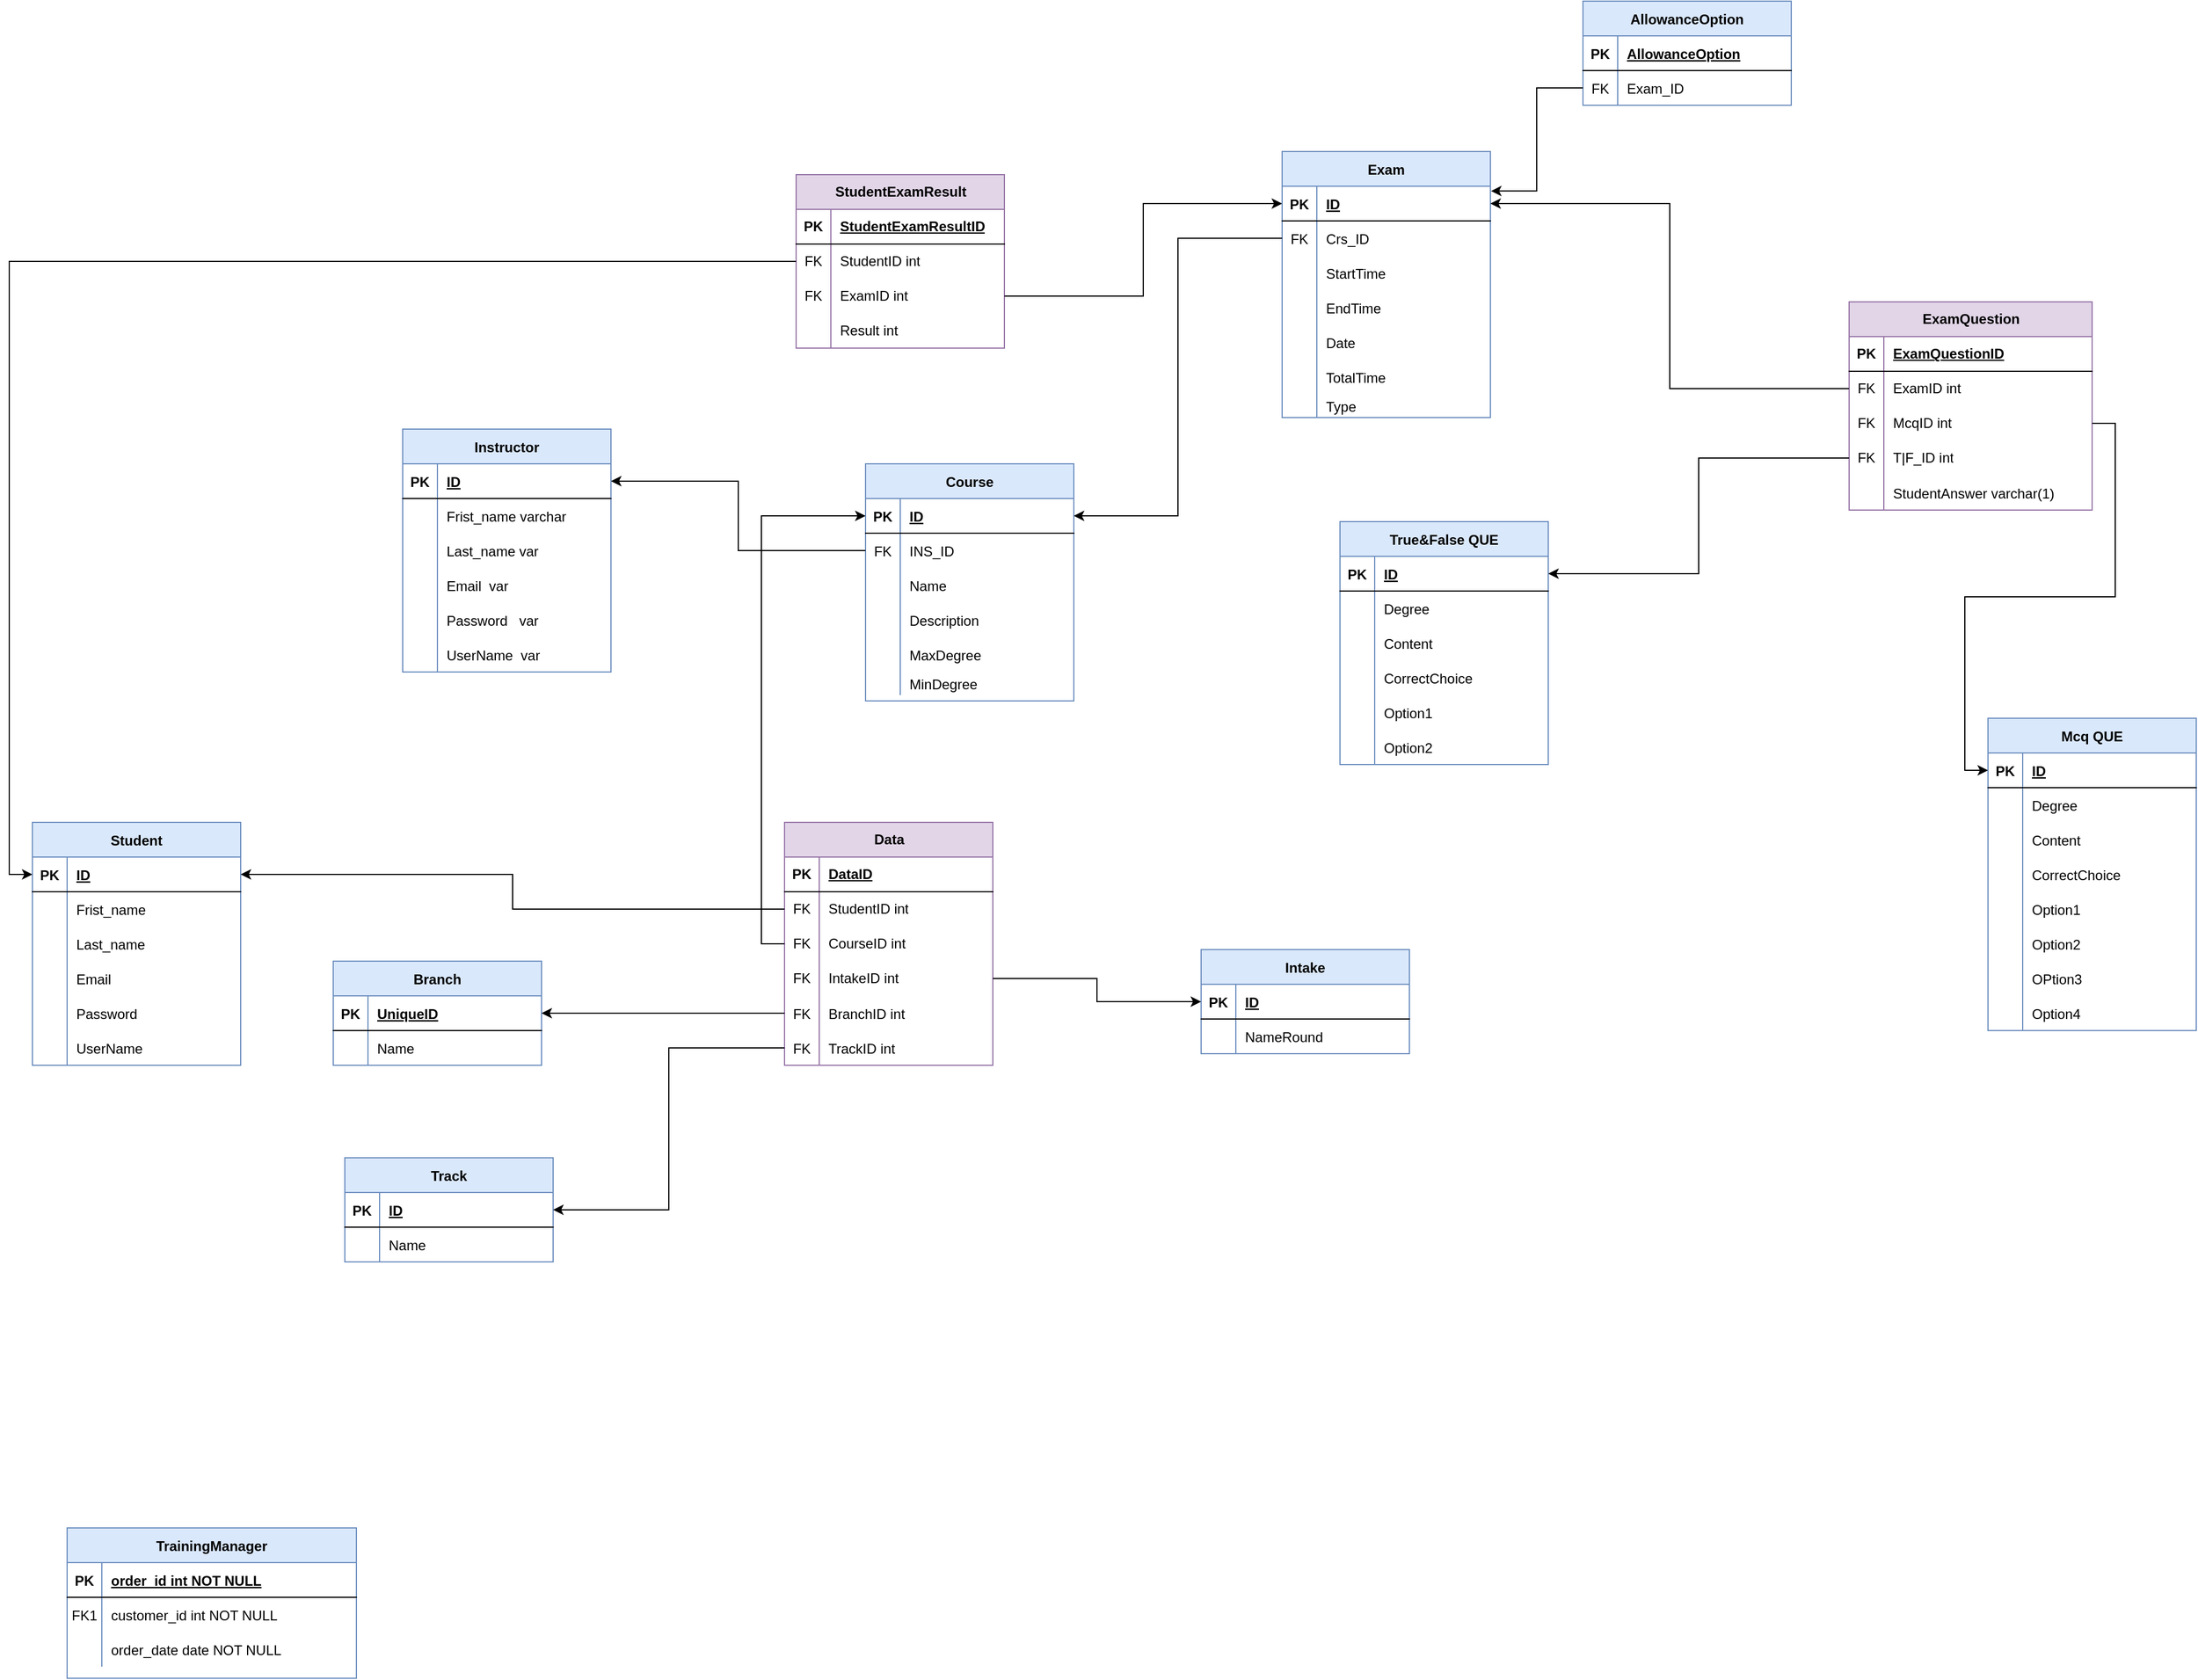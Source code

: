 <mxfile version="20.8.16" type="device"><diagram id="R2lEEEUBdFMjLlhIrx00" name="Page-1"><mxGraphModel dx="3800" dy="2342" grid="1" gridSize="10" guides="1" tooltips="1" connect="1" arrows="1" fold="1" page="1" pageScale="1" pageWidth="850" pageHeight="1100" math="0" shadow="0" extFonts="Permanent Marker^https://fonts.googleapis.com/css?family=Permanent+Marker"><root><mxCell id="0"/><mxCell id="1" parent="0"/><mxCell id="C-vyLk0tnHw3VtMMgP7b-2" value="TrainingManager" style="shape=table;startSize=30;container=1;collapsible=1;childLayout=tableLayout;fixedRows=1;rowLines=0;fontStyle=1;align=center;resizeLast=1;fillColor=#dae8fc;strokeColor=#6c8ebf;" parent="1" vertex="1"><mxGeometry x="-1010" y="960" width="250" height="130" as="geometry"/></mxCell><mxCell id="C-vyLk0tnHw3VtMMgP7b-3" value="" style="shape=partialRectangle;collapsible=0;dropTarget=0;pointerEvents=0;fillColor=none;points=[[0,0.5],[1,0.5]];portConstraint=eastwest;top=0;left=0;right=0;bottom=1;" parent="C-vyLk0tnHw3VtMMgP7b-2" vertex="1"><mxGeometry y="30" width="250" height="30" as="geometry"/></mxCell><mxCell id="C-vyLk0tnHw3VtMMgP7b-4" value="PK" style="shape=partialRectangle;overflow=hidden;connectable=0;fillColor=none;top=0;left=0;bottom=0;right=0;fontStyle=1;" parent="C-vyLk0tnHw3VtMMgP7b-3" vertex="1"><mxGeometry width="30" height="30" as="geometry"><mxRectangle width="30" height="30" as="alternateBounds"/></mxGeometry></mxCell><mxCell id="C-vyLk0tnHw3VtMMgP7b-5" value="order_id int NOT NULL " style="shape=partialRectangle;overflow=hidden;connectable=0;fillColor=none;top=0;left=0;bottom=0;right=0;align=left;spacingLeft=6;fontStyle=5;" parent="C-vyLk0tnHw3VtMMgP7b-3" vertex="1"><mxGeometry x="30" width="220" height="30" as="geometry"><mxRectangle width="220" height="30" as="alternateBounds"/></mxGeometry></mxCell><mxCell id="C-vyLk0tnHw3VtMMgP7b-6" value="" style="shape=partialRectangle;collapsible=0;dropTarget=0;pointerEvents=0;fillColor=none;points=[[0,0.5],[1,0.5]];portConstraint=eastwest;top=0;left=0;right=0;bottom=0;" parent="C-vyLk0tnHw3VtMMgP7b-2" vertex="1"><mxGeometry y="60" width="250" height="30" as="geometry"/></mxCell><mxCell id="C-vyLk0tnHw3VtMMgP7b-7" value="FK1" style="shape=partialRectangle;overflow=hidden;connectable=0;fillColor=none;top=0;left=0;bottom=0;right=0;" parent="C-vyLk0tnHw3VtMMgP7b-6" vertex="1"><mxGeometry width="30" height="30" as="geometry"><mxRectangle width="30" height="30" as="alternateBounds"/></mxGeometry></mxCell><mxCell id="C-vyLk0tnHw3VtMMgP7b-8" value="customer_id int NOT NULL" style="shape=partialRectangle;overflow=hidden;connectable=0;fillColor=none;top=0;left=0;bottom=0;right=0;align=left;spacingLeft=6;" parent="C-vyLk0tnHw3VtMMgP7b-6" vertex="1"><mxGeometry x="30" width="220" height="30" as="geometry"><mxRectangle width="220" height="30" as="alternateBounds"/></mxGeometry></mxCell><mxCell id="C-vyLk0tnHw3VtMMgP7b-9" value="" style="shape=partialRectangle;collapsible=0;dropTarget=0;pointerEvents=0;fillColor=none;points=[[0,0.5],[1,0.5]];portConstraint=eastwest;top=0;left=0;right=0;bottom=0;" parent="C-vyLk0tnHw3VtMMgP7b-2" vertex="1"><mxGeometry y="90" width="250" height="30" as="geometry"/></mxCell><mxCell id="C-vyLk0tnHw3VtMMgP7b-10" value="" style="shape=partialRectangle;overflow=hidden;connectable=0;fillColor=none;top=0;left=0;bottom=0;right=0;" parent="C-vyLk0tnHw3VtMMgP7b-9" vertex="1"><mxGeometry width="30" height="30" as="geometry"><mxRectangle width="30" height="30" as="alternateBounds"/></mxGeometry></mxCell><mxCell id="C-vyLk0tnHw3VtMMgP7b-11" value="order_date date NOT NULL" style="shape=partialRectangle;overflow=hidden;connectable=0;fillColor=none;top=0;left=0;bottom=0;right=0;align=left;spacingLeft=6;" parent="C-vyLk0tnHw3VtMMgP7b-9" vertex="1"><mxGeometry x="30" width="220" height="30" as="geometry"><mxRectangle width="220" height="30" as="alternateBounds"/></mxGeometry></mxCell><mxCell id="fQOdKBsKYaz7v6GCkTWt-1" value="Branch" style="shape=table;startSize=30;container=1;collapsible=1;childLayout=tableLayout;fixedRows=1;rowLines=0;fontStyle=1;align=center;resizeLast=1;fillColor=#dae8fc;strokeColor=#6c8ebf;" vertex="1" parent="1"><mxGeometry x="-780" y="470" width="180" height="90" as="geometry"/></mxCell><mxCell id="fQOdKBsKYaz7v6GCkTWt-2" value="" style="shape=tableRow;horizontal=0;startSize=0;swimlaneHead=0;swimlaneBody=0;fillColor=none;collapsible=0;dropTarget=0;points=[[0,0.5],[1,0.5]];portConstraint=eastwest;top=0;left=0;right=0;bottom=1;" vertex="1" parent="fQOdKBsKYaz7v6GCkTWt-1"><mxGeometry y="30" width="180" height="30" as="geometry"/></mxCell><mxCell id="fQOdKBsKYaz7v6GCkTWt-3" value="PK" style="shape=partialRectangle;connectable=0;fillColor=none;top=0;left=0;bottom=0;right=0;fontStyle=1;overflow=hidden;" vertex="1" parent="fQOdKBsKYaz7v6GCkTWt-2"><mxGeometry width="30" height="30" as="geometry"><mxRectangle width="30" height="30" as="alternateBounds"/></mxGeometry></mxCell><mxCell id="fQOdKBsKYaz7v6GCkTWt-4" value="UniqueID" style="shape=partialRectangle;connectable=0;fillColor=none;top=0;left=0;bottom=0;right=0;align=left;spacingLeft=6;fontStyle=5;overflow=hidden;" vertex="1" parent="fQOdKBsKYaz7v6GCkTWt-2"><mxGeometry x="30" width="150" height="30" as="geometry"><mxRectangle width="150" height="30" as="alternateBounds"/></mxGeometry></mxCell><mxCell id="fQOdKBsKYaz7v6GCkTWt-5" value="" style="shape=tableRow;horizontal=0;startSize=0;swimlaneHead=0;swimlaneBody=0;fillColor=none;collapsible=0;dropTarget=0;points=[[0,0.5],[1,0.5]];portConstraint=eastwest;top=0;left=0;right=0;bottom=0;" vertex="1" parent="fQOdKBsKYaz7v6GCkTWt-1"><mxGeometry y="60" width="180" height="30" as="geometry"/></mxCell><mxCell id="fQOdKBsKYaz7v6GCkTWt-6" value="" style="shape=partialRectangle;connectable=0;fillColor=none;top=0;left=0;bottom=0;right=0;editable=1;overflow=hidden;" vertex="1" parent="fQOdKBsKYaz7v6GCkTWt-5"><mxGeometry width="30" height="30" as="geometry"><mxRectangle width="30" height="30" as="alternateBounds"/></mxGeometry></mxCell><mxCell id="fQOdKBsKYaz7v6GCkTWt-7" value="Name" style="shape=partialRectangle;connectable=0;fillColor=none;top=0;left=0;bottom=0;right=0;align=left;spacingLeft=6;overflow=hidden;" vertex="1" parent="fQOdKBsKYaz7v6GCkTWt-5"><mxGeometry x="30" width="150" height="30" as="geometry"><mxRectangle width="150" height="30" as="alternateBounds"/></mxGeometry></mxCell><mxCell id="fQOdKBsKYaz7v6GCkTWt-14" value="Instructor" style="shape=table;startSize=30;container=1;collapsible=1;childLayout=tableLayout;fixedRows=1;rowLines=0;fontStyle=1;align=center;resizeLast=1;fillColor=#dae8fc;strokeColor=#6c8ebf;" vertex="1" parent="1"><mxGeometry x="-720" y="10" width="180" height="210" as="geometry"/></mxCell><mxCell id="fQOdKBsKYaz7v6GCkTWt-15" value="" style="shape=tableRow;horizontal=0;startSize=0;swimlaneHead=0;swimlaneBody=0;fillColor=none;collapsible=0;dropTarget=0;points=[[0,0.5],[1,0.5]];portConstraint=eastwest;top=0;left=0;right=0;bottom=1;" vertex="1" parent="fQOdKBsKYaz7v6GCkTWt-14"><mxGeometry y="30" width="180" height="30" as="geometry"/></mxCell><mxCell id="fQOdKBsKYaz7v6GCkTWt-16" value="PK" style="shape=partialRectangle;connectable=0;fillColor=none;top=0;left=0;bottom=0;right=0;fontStyle=1;overflow=hidden;" vertex="1" parent="fQOdKBsKYaz7v6GCkTWt-15"><mxGeometry width="30" height="30" as="geometry"><mxRectangle width="30" height="30" as="alternateBounds"/></mxGeometry></mxCell><mxCell id="fQOdKBsKYaz7v6GCkTWt-17" value="ID" style="shape=partialRectangle;connectable=0;fillColor=none;top=0;left=0;bottom=0;right=0;align=left;spacingLeft=6;fontStyle=5;overflow=hidden;" vertex="1" parent="fQOdKBsKYaz7v6GCkTWt-15"><mxGeometry x="30" width="150" height="30" as="geometry"><mxRectangle width="150" height="30" as="alternateBounds"/></mxGeometry></mxCell><mxCell id="fQOdKBsKYaz7v6GCkTWt-18" value="" style="shape=tableRow;horizontal=0;startSize=0;swimlaneHead=0;swimlaneBody=0;fillColor=none;collapsible=0;dropTarget=0;points=[[0,0.5],[1,0.5]];portConstraint=eastwest;top=0;left=0;right=0;bottom=0;" vertex="1" parent="fQOdKBsKYaz7v6GCkTWt-14"><mxGeometry y="60" width="180" height="30" as="geometry"/></mxCell><mxCell id="fQOdKBsKYaz7v6GCkTWt-19" value="" style="shape=partialRectangle;connectable=0;fillColor=none;top=0;left=0;bottom=0;right=0;editable=1;overflow=hidden;" vertex="1" parent="fQOdKBsKYaz7v6GCkTWt-18"><mxGeometry width="30" height="30" as="geometry"><mxRectangle width="30" height="30" as="alternateBounds"/></mxGeometry></mxCell><mxCell id="fQOdKBsKYaz7v6GCkTWt-20" value="Frist_name varchar" style="shape=partialRectangle;connectable=0;fillColor=none;top=0;left=0;bottom=0;right=0;align=left;spacingLeft=6;overflow=hidden;" vertex="1" parent="fQOdKBsKYaz7v6GCkTWt-18"><mxGeometry x="30" width="150" height="30" as="geometry"><mxRectangle width="150" height="30" as="alternateBounds"/></mxGeometry></mxCell><mxCell id="fQOdKBsKYaz7v6GCkTWt-21" value="" style="shape=tableRow;horizontal=0;startSize=0;swimlaneHead=0;swimlaneBody=0;fillColor=none;collapsible=0;dropTarget=0;points=[[0,0.5],[1,0.5]];portConstraint=eastwest;top=0;left=0;right=0;bottom=0;" vertex="1" parent="fQOdKBsKYaz7v6GCkTWt-14"><mxGeometry y="90" width="180" height="30" as="geometry"/></mxCell><mxCell id="fQOdKBsKYaz7v6GCkTWt-22" value="" style="shape=partialRectangle;connectable=0;fillColor=none;top=0;left=0;bottom=0;right=0;editable=1;overflow=hidden;" vertex="1" parent="fQOdKBsKYaz7v6GCkTWt-21"><mxGeometry width="30" height="30" as="geometry"><mxRectangle width="30" height="30" as="alternateBounds"/></mxGeometry></mxCell><mxCell id="fQOdKBsKYaz7v6GCkTWt-23" value="Last_name var" style="shape=partialRectangle;connectable=0;fillColor=none;top=0;left=0;bottom=0;right=0;align=left;spacingLeft=6;overflow=hidden;" vertex="1" parent="fQOdKBsKYaz7v6GCkTWt-21"><mxGeometry x="30" width="150" height="30" as="geometry"><mxRectangle width="150" height="30" as="alternateBounds"/></mxGeometry></mxCell><mxCell id="fQOdKBsKYaz7v6GCkTWt-24" value="" style="shape=tableRow;horizontal=0;startSize=0;swimlaneHead=0;swimlaneBody=0;fillColor=none;collapsible=0;dropTarget=0;points=[[0,0.5],[1,0.5]];portConstraint=eastwest;top=0;left=0;right=0;bottom=0;" vertex="1" parent="fQOdKBsKYaz7v6GCkTWt-14"><mxGeometry y="120" width="180" height="30" as="geometry"/></mxCell><mxCell id="fQOdKBsKYaz7v6GCkTWt-25" value="" style="shape=partialRectangle;connectable=0;fillColor=none;top=0;left=0;bottom=0;right=0;editable=1;overflow=hidden;" vertex="1" parent="fQOdKBsKYaz7v6GCkTWt-24"><mxGeometry width="30" height="30" as="geometry"><mxRectangle width="30" height="30" as="alternateBounds"/></mxGeometry></mxCell><mxCell id="fQOdKBsKYaz7v6GCkTWt-26" value="Email  var" style="shape=partialRectangle;connectable=0;fillColor=none;top=0;left=0;bottom=0;right=0;align=left;spacingLeft=6;overflow=hidden;" vertex="1" parent="fQOdKBsKYaz7v6GCkTWt-24"><mxGeometry x="30" width="150" height="30" as="geometry"><mxRectangle width="150" height="30" as="alternateBounds"/></mxGeometry></mxCell><mxCell id="fQOdKBsKYaz7v6GCkTWt-100" value="" style="shape=tableRow;horizontal=0;startSize=0;swimlaneHead=0;swimlaneBody=0;fillColor=none;collapsible=0;dropTarget=0;points=[[0,0.5],[1,0.5]];portConstraint=eastwest;top=0;left=0;right=0;bottom=0;" vertex="1" parent="fQOdKBsKYaz7v6GCkTWt-14"><mxGeometry y="150" width="180" height="30" as="geometry"/></mxCell><mxCell id="fQOdKBsKYaz7v6GCkTWt-101" value="" style="shape=partialRectangle;connectable=0;fillColor=none;top=0;left=0;bottom=0;right=0;editable=1;overflow=hidden;" vertex="1" parent="fQOdKBsKYaz7v6GCkTWt-100"><mxGeometry width="30" height="30" as="geometry"><mxRectangle width="30" height="30" as="alternateBounds"/></mxGeometry></mxCell><mxCell id="fQOdKBsKYaz7v6GCkTWt-102" value="Password   var" style="shape=partialRectangle;connectable=0;fillColor=none;top=0;left=0;bottom=0;right=0;align=left;spacingLeft=6;overflow=hidden;" vertex="1" parent="fQOdKBsKYaz7v6GCkTWt-100"><mxGeometry x="30" width="150" height="30" as="geometry"><mxRectangle width="150" height="30" as="alternateBounds"/></mxGeometry></mxCell><mxCell id="fQOdKBsKYaz7v6GCkTWt-104" value="" style="shape=tableRow;horizontal=0;startSize=0;swimlaneHead=0;swimlaneBody=0;fillColor=none;collapsible=0;dropTarget=0;points=[[0,0.5],[1,0.5]];portConstraint=eastwest;top=0;left=0;right=0;bottom=0;" vertex="1" parent="fQOdKBsKYaz7v6GCkTWt-14"><mxGeometry y="180" width="180" height="30" as="geometry"/></mxCell><mxCell id="fQOdKBsKYaz7v6GCkTWt-105" value="" style="shape=partialRectangle;connectable=0;fillColor=none;top=0;left=0;bottom=0;right=0;editable=1;overflow=hidden;" vertex="1" parent="fQOdKBsKYaz7v6GCkTWt-104"><mxGeometry width="30" height="30" as="geometry"><mxRectangle width="30" height="30" as="alternateBounds"/></mxGeometry></mxCell><mxCell id="fQOdKBsKYaz7v6GCkTWt-106" value="UserName  var" style="shape=partialRectangle;connectable=0;fillColor=none;top=0;left=0;bottom=0;right=0;align=left;spacingLeft=6;overflow=hidden;" vertex="1" parent="fQOdKBsKYaz7v6GCkTWt-104"><mxGeometry x="30" width="150" height="30" as="geometry"><mxRectangle width="150" height="30" as="alternateBounds"/></mxGeometry></mxCell><mxCell id="fQOdKBsKYaz7v6GCkTWt-27" value="Intake" style="shape=table;startSize=30;container=1;collapsible=1;childLayout=tableLayout;fixedRows=1;rowLines=0;fontStyle=1;align=center;resizeLast=1;fillColor=#dae8fc;strokeColor=#6c8ebf;" vertex="1" parent="1"><mxGeometry x="-30" y="460" width="180" height="90" as="geometry"/></mxCell><mxCell id="fQOdKBsKYaz7v6GCkTWt-28" value="" style="shape=tableRow;horizontal=0;startSize=0;swimlaneHead=0;swimlaneBody=0;fillColor=none;collapsible=0;dropTarget=0;points=[[0,0.5],[1,0.5]];portConstraint=eastwest;top=0;left=0;right=0;bottom=1;" vertex="1" parent="fQOdKBsKYaz7v6GCkTWt-27"><mxGeometry y="30" width="180" height="30" as="geometry"/></mxCell><mxCell id="fQOdKBsKYaz7v6GCkTWt-29" value="PK" style="shape=partialRectangle;connectable=0;fillColor=none;top=0;left=0;bottom=0;right=0;fontStyle=1;overflow=hidden;" vertex="1" parent="fQOdKBsKYaz7v6GCkTWt-28"><mxGeometry width="30" height="30" as="geometry"><mxRectangle width="30" height="30" as="alternateBounds"/></mxGeometry></mxCell><mxCell id="fQOdKBsKYaz7v6GCkTWt-30" value="ID" style="shape=partialRectangle;connectable=0;fillColor=none;top=0;left=0;bottom=0;right=0;align=left;spacingLeft=6;fontStyle=5;overflow=hidden;" vertex="1" parent="fQOdKBsKYaz7v6GCkTWt-28"><mxGeometry x="30" width="150" height="30" as="geometry"><mxRectangle width="150" height="30" as="alternateBounds"/></mxGeometry></mxCell><mxCell id="fQOdKBsKYaz7v6GCkTWt-31" value="" style="shape=tableRow;horizontal=0;startSize=0;swimlaneHead=0;swimlaneBody=0;fillColor=none;collapsible=0;dropTarget=0;points=[[0,0.5],[1,0.5]];portConstraint=eastwest;top=0;left=0;right=0;bottom=0;" vertex="1" parent="fQOdKBsKYaz7v6GCkTWt-27"><mxGeometry y="60" width="180" height="30" as="geometry"/></mxCell><mxCell id="fQOdKBsKYaz7v6GCkTWt-32" value="" style="shape=partialRectangle;connectable=0;fillColor=none;top=0;left=0;bottom=0;right=0;editable=1;overflow=hidden;" vertex="1" parent="fQOdKBsKYaz7v6GCkTWt-31"><mxGeometry width="30" height="30" as="geometry"><mxRectangle width="30" height="30" as="alternateBounds"/></mxGeometry></mxCell><mxCell id="fQOdKBsKYaz7v6GCkTWt-33" value="NameRound" style="shape=partialRectangle;connectable=0;fillColor=none;top=0;left=0;bottom=0;right=0;align=left;spacingLeft=6;overflow=hidden;" vertex="1" parent="fQOdKBsKYaz7v6GCkTWt-31"><mxGeometry x="30" width="150" height="30" as="geometry"><mxRectangle width="150" height="30" as="alternateBounds"/></mxGeometry></mxCell><mxCell id="fQOdKBsKYaz7v6GCkTWt-40" value="Exam" style="shape=table;startSize=30;container=1;collapsible=1;childLayout=tableLayout;fixedRows=1;rowLines=0;fontStyle=1;align=center;resizeLast=1;fillColor=#dae8fc;strokeColor=#6c8ebf;" vertex="1" parent="1"><mxGeometry x="40" y="-230" width="180" height="230" as="geometry"/></mxCell><mxCell id="fQOdKBsKYaz7v6GCkTWt-41" value="" style="shape=tableRow;horizontal=0;startSize=0;swimlaneHead=0;swimlaneBody=0;fillColor=none;collapsible=0;dropTarget=0;points=[[0,0.5],[1,0.5]];portConstraint=eastwest;top=0;left=0;right=0;bottom=1;" vertex="1" parent="fQOdKBsKYaz7v6GCkTWt-40"><mxGeometry y="30" width="180" height="30" as="geometry"/></mxCell><mxCell id="fQOdKBsKYaz7v6GCkTWt-42" value="PK" style="shape=partialRectangle;connectable=0;fillColor=none;top=0;left=0;bottom=0;right=0;fontStyle=1;overflow=hidden;" vertex="1" parent="fQOdKBsKYaz7v6GCkTWt-41"><mxGeometry width="30" height="30" as="geometry"><mxRectangle width="30" height="30" as="alternateBounds"/></mxGeometry></mxCell><mxCell id="fQOdKBsKYaz7v6GCkTWt-43" value="ID" style="shape=partialRectangle;connectable=0;fillColor=none;top=0;left=0;bottom=0;right=0;align=left;spacingLeft=6;fontStyle=5;overflow=hidden;" vertex="1" parent="fQOdKBsKYaz7v6GCkTWt-41"><mxGeometry x="30" width="150" height="30" as="geometry"><mxRectangle width="150" height="30" as="alternateBounds"/></mxGeometry></mxCell><mxCell id="fQOdKBsKYaz7v6GCkTWt-218" value="" style="shape=tableRow;horizontal=0;startSize=0;swimlaneHead=0;swimlaneBody=0;fillColor=none;collapsible=0;dropTarget=0;points=[[0,0.5],[1,0.5]];portConstraint=eastwest;top=0;left=0;right=0;bottom=0;" vertex="1" parent="fQOdKBsKYaz7v6GCkTWt-40"><mxGeometry y="60" width="180" height="30" as="geometry"/></mxCell><mxCell id="fQOdKBsKYaz7v6GCkTWt-219" value="FK" style="shape=partialRectangle;connectable=0;fillColor=none;top=0;left=0;bottom=0;right=0;fontStyle=0;overflow=hidden;" vertex="1" parent="fQOdKBsKYaz7v6GCkTWt-218"><mxGeometry width="30" height="30" as="geometry"><mxRectangle width="30" height="30" as="alternateBounds"/></mxGeometry></mxCell><mxCell id="fQOdKBsKYaz7v6GCkTWt-220" value="Crs_ID" style="shape=partialRectangle;connectable=0;fillColor=none;top=0;left=0;bottom=0;right=0;align=left;spacingLeft=6;fontStyle=0;overflow=hidden;" vertex="1" parent="fQOdKBsKYaz7v6GCkTWt-218"><mxGeometry x="30" width="150" height="30" as="geometry"><mxRectangle width="150" height="30" as="alternateBounds"/></mxGeometry></mxCell><mxCell id="fQOdKBsKYaz7v6GCkTWt-44" value="" style="shape=tableRow;horizontal=0;startSize=0;swimlaneHead=0;swimlaneBody=0;fillColor=none;collapsible=0;dropTarget=0;points=[[0,0.5],[1,0.5]];portConstraint=eastwest;top=0;left=0;right=0;bottom=0;" vertex="1" parent="fQOdKBsKYaz7v6GCkTWt-40"><mxGeometry y="90" width="180" height="30" as="geometry"/></mxCell><mxCell id="fQOdKBsKYaz7v6GCkTWt-45" value="" style="shape=partialRectangle;connectable=0;fillColor=none;top=0;left=0;bottom=0;right=0;editable=1;overflow=hidden;" vertex="1" parent="fQOdKBsKYaz7v6GCkTWt-44"><mxGeometry width="30" height="30" as="geometry"><mxRectangle width="30" height="30" as="alternateBounds"/></mxGeometry></mxCell><mxCell id="fQOdKBsKYaz7v6GCkTWt-46" value="StartTime" style="shape=partialRectangle;connectable=0;fillColor=none;top=0;left=0;bottom=0;right=0;align=left;spacingLeft=6;overflow=hidden;" vertex="1" parent="fQOdKBsKYaz7v6GCkTWt-44"><mxGeometry x="30" width="150" height="30" as="geometry"><mxRectangle width="150" height="30" as="alternateBounds"/></mxGeometry></mxCell><mxCell id="fQOdKBsKYaz7v6GCkTWt-47" value="" style="shape=tableRow;horizontal=0;startSize=0;swimlaneHead=0;swimlaneBody=0;fillColor=none;collapsible=0;dropTarget=0;points=[[0,0.5],[1,0.5]];portConstraint=eastwest;top=0;left=0;right=0;bottom=0;" vertex="1" parent="fQOdKBsKYaz7v6GCkTWt-40"><mxGeometry y="120" width="180" height="30" as="geometry"/></mxCell><mxCell id="fQOdKBsKYaz7v6GCkTWt-48" value="" style="shape=partialRectangle;connectable=0;fillColor=none;top=0;left=0;bottom=0;right=0;editable=1;overflow=hidden;" vertex="1" parent="fQOdKBsKYaz7v6GCkTWt-47"><mxGeometry width="30" height="30" as="geometry"><mxRectangle width="30" height="30" as="alternateBounds"/></mxGeometry></mxCell><mxCell id="fQOdKBsKYaz7v6GCkTWt-49" value="EndTime" style="shape=partialRectangle;connectable=0;fillColor=none;top=0;left=0;bottom=0;right=0;align=left;spacingLeft=6;overflow=hidden;" vertex="1" parent="fQOdKBsKYaz7v6GCkTWt-47"><mxGeometry x="30" width="150" height="30" as="geometry"><mxRectangle width="150" height="30" as="alternateBounds"/></mxGeometry></mxCell><mxCell id="fQOdKBsKYaz7v6GCkTWt-50" value="" style="shape=tableRow;horizontal=0;startSize=0;swimlaneHead=0;swimlaneBody=0;fillColor=none;collapsible=0;dropTarget=0;points=[[0,0.5],[1,0.5]];portConstraint=eastwest;top=0;left=0;right=0;bottom=0;" vertex="1" parent="fQOdKBsKYaz7v6GCkTWt-40"><mxGeometry y="150" width="180" height="30" as="geometry"/></mxCell><mxCell id="fQOdKBsKYaz7v6GCkTWt-51" value="" style="shape=partialRectangle;connectable=0;fillColor=none;top=0;left=0;bottom=0;right=0;editable=1;overflow=hidden;" vertex="1" parent="fQOdKBsKYaz7v6GCkTWt-50"><mxGeometry width="30" height="30" as="geometry"><mxRectangle width="30" height="30" as="alternateBounds"/></mxGeometry></mxCell><mxCell id="fQOdKBsKYaz7v6GCkTWt-52" value="Date" style="shape=partialRectangle;connectable=0;fillColor=none;top=0;left=0;bottom=0;right=0;align=left;spacingLeft=6;overflow=hidden;" vertex="1" parent="fQOdKBsKYaz7v6GCkTWt-50"><mxGeometry x="30" width="150" height="30" as="geometry"><mxRectangle width="150" height="30" as="alternateBounds"/></mxGeometry></mxCell><mxCell id="fQOdKBsKYaz7v6GCkTWt-184" value="" style="shape=tableRow;horizontal=0;startSize=0;swimlaneHead=0;swimlaneBody=0;fillColor=none;collapsible=0;dropTarget=0;points=[[0,0.5],[1,0.5]];portConstraint=eastwest;top=0;left=0;right=0;bottom=0;" vertex="1" parent="fQOdKBsKYaz7v6GCkTWt-40"><mxGeometry y="180" width="180" height="30" as="geometry"/></mxCell><mxCell id="fQOdKBsKYaz7v6GCkTWt-185" value="" style="shape=partialRectangle;connectable=0;fillColor=none;top=0;left=0;bottom=0;right=0;editable=1;overflow=hidden;" vertex="1" parent="fQOdKBsKYaz7v6GCkTWt-184"><mxGeometry width="30" height="30" as="geometry"><mxRectangle width="30" height="30" as="alternateBounds"/></mxGeometry></mxCell><mxCell id="fQOdKBsKYaz7v6GCkTWt-186" value="TotalTime" style="shape=partialRectangle;connectable=0;fillColor=none;top=0;left=0;bottom=0;right=0;align=left;spacingLeft=6;overflow=hidden;" vertex="1" parent="fQOdKBsKYaz7v6GCkTWt-184"><mxGeometry x="30" width="150" height="30" as="geometry"><mxRectangle width="150" height="30" as="alternateBounds"/></mxGeometry></mxCell><mxCell id="fQOdKBsKYaz7v6GCkTWt-188" value="" style="shape=tableRow;horizontal=0;startSize=0;swimlaneHead=0;swimlaneBody=0;fillColor=none;collapsible=0;dropTarget=0;points=[[0,0.5],[1,0.5]];portConstraint=eastwest;top=0;left=0;right=0;bottom=0;" vertex="1" parent="fQOdKBsKYaz7v6GCkTWt-40"><mxGeometry y="210" width="180" height="20" as="geometry"/></mxCell><mxCell id="fQOdKBsKYaz7v6GCkTWt-189" value="" style="shape=partialRectangle;connectable=0;fillColor=none;top=0;left=0;bottom=0;right=0;editable=1;overflow=hidden;" vertex="1" parent="fQOdKBsKYaz7v6GCkTWt-188"><mxGeometry width="30" height="20" as="geometry"><mxRectangle width="30" height="20" as="alternateBounds"/></mxGeometry></mxCell><mxCell id="fQOdKBsKYaz7v6GCkTWt-190" value="Type" style="shape=partialRectangle;connectable=0;fillColor=none;top=0;left=0;bottom=0;right=0;align=left;spacingLeft=6;overflow=hidden;" vertex="1" parent="fQOdKBsKYaz7v6GCkTWt-188"><mxGeometry x="30" width="150" height="20" as="geometry"><mxRectangle width="150" height="20" as="alternateBounds"/></mxGeometry></mxCell><mxCell id="fQOdKBsKYaz7v6GCkTWt-66" value="Course" style="shape=table;startSize=30;container=1;collapsible=1;childLayout=tableLayout;fixedRows=1;rowLines=0;fontStyle=1;align=center;resizeLast=1;fillColor=#dae8fc;strokeColor=#6c8ebf;" vertex="1" parent="1"><mxGeometry x="-320" y="40" width="180" height="205" as="geometry"/></mxCell><mxCell id="fQOdKBsKYaz7v6GCkTWt-67" value="" style="shape=tableRow;horizontal=0;startSize=0;swimlaneHead=0;swimlaneBody=0;fillColor=none;collapsible=0;dropTarget=0;points=[[0,0.5],[1,0.5]];portConstraint=eastwest;top=0;left=0;right=0;bottom=1;" vertex="1" parent="fQOdKBsKYaz7v6GCkTWt-66"><mxGeometry y="30" width="180" height="30" as="geometry"/></mxCell><mxCell id="fQOdKBsKYaz7v6GCkTWt-68" value="PK" style="shape=partialRectangle;connectable=0;fillColor=none;top=0;left=0;bottom=0;right=0;fontStyle=1;overflow=hidden;" vertex="1" parent="fQOdKBsKYaz7v6GCkTWt-67"><mxGeometry width="30" height="30" as="geometry"><mxRectangle width="30" height="30" as="alternateBounds"/></mxGeometry></mxCell><mxCell id="fQOdKBsKYaz7v6GCkTWt-69" value="ID" style="shape=partialRectangle;connectable=0;fillColor=none;top=0;left=0;bottom=0;right=0;align=left;spacingLeft=6;fontStyle=5;overflow=hidden;" vertex="1" parent="fQOdKBsKYaz7v6GCkTWt-67"><mxGeometry x="30" width="150" height="30" as="geometry"><mxRectangle width="150" height="30" as="alternateBounds"/></mxGeometry></mxCell><mxCell id="fQOdKBsKYaz7v6GCkTWt-214" value="" style="shape=tableRow;horizontal=0;startSize=0;swimlaneHead=0;swimlaneBody=0;fillColor=none;collapsible=0;dropTarget=0;points=[[0,0.5],[1,0.5]];portConstraint=eastwest;top=0;left=0;right=0;bottom=0;" vertex="1" parent="fQOdKBsKYaz7v6GCkTWt-66"><mxGeometry y="60" width="180" height="30" as="geometry"/></mxCell><mxCell id="fQOdKBsKYaz7v6GCkTWt-215" value="FK" style="shape=partialRectangle;connectable=0;fillColor=none;top=0;left=0;bottom=0;right=0;fontStyle=0;overflow=hidden;" vertex="1" parent="fQOdKBsKYaz7v6GCkTWt-214"><mxGeometry width="30" height="30" as="geometry"><mxRectangle width="30" height="30" as="alternateBounds"/></mxGeometry></mxCell><mxCell id="fQOdKBsKYaz7v6GCkTWt-216" value="INS_ID" style="shape=partialRectangle;connectable=0;fillColor=none;top=0;left=0;bottom=0;right=0;align=left;spacingLeft=6;fontStyle=0;overflow=hidden;" vertex="1" parent="fQOdKBsKYaz7v6GCkTWt-214"><mxGeometry x="30" width="150" height="30" as="geometry"><mxRectangle width="150" height="30" as="alternateBounds"/></mxGeometry></mxCell><mxCell id="fQOdKBsKYaz7v6GCkTWt-70" value="" style="shape=tableRow;horizontal=0;startSize=0;swimlaneHead=0;swimlaneBody=0;fillColor=none;collapsible=0;dropTarget=0;points=[[0,0.5],[1,0.5]];portConstraint=eastwest;top=0;left=0;right=0;bottom=0;" vertex="1" parent="fQOdKBsKYaz7v6GCkTWt-66"><mxGeometry y="90" width="180" height="30" as="geometry"/></mxCell><mxCell id="fQOdKBsKYaz7v6GCkTWt-71" value="" style="shape=partialRectangle;connectable=0;fillColor=none;top=0;left=0;bottom=0;right=0;editable=1;overflow=hidden;" vertex="1" parent="fQOdKBsKYaz7v6GCkTWt-70"><mxGeometry width="30" height="30" as="geometry"><mxRectangle width="30" height="30" as="alternateBounds"/></mxGeometry></mxCell><mxCell id="fQOdKBsKYaz7v6GCkTWt-72" value="Name" style="shape=partialRectangle;connectable=0;fillColor=none;top=0;left=0;bottom=0;right=0;align=left;spacingLeft=6;overflow=hidden;" vertex="1" parent="fQOdKBsKYaz7v6GCkTWt-70"><mxGeometry x="30" width="150" height="30" as="geometry"><mxRectangle width="150" height="30" as="alternateBounds"/></mxGeometry></mxCell><mxCell id="fQOdKBsKYaz7v6GCkTWt-73" value="" style="shape=tableRow;horizontal=0;startSize=0;swimlaneHead=0;swimlaneBody=0;fillColor=none;collapsible=0;dropTarget=0;points=[[0,0.5],[1,0.5]];portConstraint=eastwest;top=0;left=0;right=0;bottom=0;" vertex="1" parent="fQOdKBsKYaz7v6GCkTWt-66"><mxGeometry y="120" width="180" height="30" as="geometry"/></mxCell><mxCell id="fQOdKBsKYaz7v6GCkTWt-74" value="" style="shape=partialRectangle;connectable=0;fillColor=none;top=0;left=0;bottom=0;right=0;editable=1;overflow=hidden;" vertex="1" parent="fQOdKBsKYaz7v6GCkTWt-73"><mxGeometry width="30" height="30" as="geometry"><mxRectangle width="30" height="30" as="alternateBounds"/></mxGeometry></mxCell><mxCell id="fQOdKBsKYaz7v6GCkTWt-75" value="Description" style="shape=partialRectangle;connectable=0;fillColor=none;top=0;left=0;bottom=0;right=0;align=left;spacingLeft=6;overflow=hidden;" vertex="1" parent="fQOdKBsKYaz7v6GCkTWt-73"><mxGeometry x="30" width="150" height="30" as="geometry"><mxRectangle width="150" height="30" as="alternateBounds"/></mxGeometry></mxCell><mxCell id="fQOdKBsKYaz7v6GCkTWt-76" value="" style="shape=tableRow;horizontal=0;startSize=0;swimlaneHead=0;swimlaneBody=0;fillColor=none;collapsible=0;dropTarget=0;points=[[0,0.5],[1,0.5]];portConstraint=eastwest;top=0;left=0;right=0;bottom=0;" vertex="1" parent="fQOdKBsKYaz7v6GCkTWt-66"><mxGeometry y="150" width="180" height="30" as="geometry"/></mxCell><mxCell id="fQOdKBsKYaz7v6GCkTWt-77" value="" style="shape=partialRectangle;connectable=0;fillColor=none;top=0;left=0;bottom=0;right=0;editable=1;overflow=hidden;" vertex="1" parent="fQOdKBsKYaz7v6GCkTWt-76"><mxGeometry width="30" height="30" as="geometry"><mxRectangle width="30" height="30" as="alternateBounds"/></mxGeometry></mxCell><mxCell id="fQOdKBsKYaz7v6GCkTWt-78" value="MaxDegree" style="shape=partialRectangle;connectable=0;fillColor=none;top=0;left=0;bottom=0;right=0;align=left;spacingLeft=6;overflow=hidden;" vertex="1" parent="fQOdKBsKYaz7v6GCkTWt-76"><mxGeometry x="30" width="150" height="30" as="geometry"><mxRectangle width="150" height="30" as="alternateBounds"/></mxGeometry></mxCell><mxCell id="fQOdKBsKYaz7v6GCkTWt-165" value="" style="shape=tableRow;horizontal=0;startSize=0;swimlaneHead=0;swimlaneBody=0;fillColor=none;collapsible=0;dropTarget=0;points=[[0,0.5],[1,0.5]];portConstraint=eastwest;top=0;left=0;right=0;bottom=0;" vertex="1" parent="fQOdKBsKYaz7v6GCkTWt-66"><mxGeometry y="180" width="180" height="20" as="geometry"/></mxCell><mxCell id="fQOdKBsKYaz7v6GCkTWt-166" value="" style="shape=partialRectangle;connectable=0;fillColor=none;top=0;left=0;bottom=0;right=0;editable=1;overflow=hidden;" vertex="1" parent="fQOdKBsKYaz7v6GCkTWt-165"><mxGeometry width="30" height="20" as="geometry"><mxRectangle width="30" height="20" as="alternateBounds"/></mxGeometry></mxCell><mxCell id="fQOdKBsKYaz7v6GCkTWt-167" value="MinDegree" style="shape=partialRectangle;connectable=0;fillColor=none;top=0;left=0;bottom=0;right=0;align=left;spacingLeft=6;overflow=hidden;" vertex="1" parent="fQOdKBsKYaz7v6GCkTWt-165"><mxGeometry x="30" width="150" height="20" as="geometry"><mxRectangle width="150" height="20" as="alternateBounds"/></mxGeometry></mxCell><mxCell id="fQOdKBsKYaz7v6GCkTWt-79" value="True&amp;False QUE" style="shape=table;startSize=30;container=1;collapsible=1;childLayout=tableLayout;fixedRows=1;rowLines=0;fontStyle=1;align=center;resizeLast=1;fillColor=#dae8fc;strokeColor=#6c8ebf;" vertex="1" parent="1"><mxGeometry x="90" y="90" width="180" height="210" as="geometry"/></mxCell><mxCell id="fQOdKBsKYaz7v6GCkTWt-80" value="" style="shape=tableRow;horizontal=0;startSize=0;swimlaneHead=0;swimlaneBody=0;fillColor=none;collapsible=0;dropTarget=0;points=[[0,0.5],[1,0.5]];portConstraint=eastwest;top=0;left=0;right=0;bottom=1;" vertex="1" parent="fQOdKBsKYaz7v6GCkTWt-79"><mxGeometry y="30" width="180" height="30" as="geometry"/></mxCell><mxCell id="fQOdKBsKYaz7v6GCkTWt-81" value="PK" style="shape=partialRectangle;connectable=0;fillColor=none;top=0;left=0;bottom=0;right=0;fontStyle=1;overflow=hidden;" vertex="1" parent="fQOdKBsKYaz7v6GCkTWt-80"><mxGeometry width="30" height="30" as="geometry"><mxRectangle width="30" height="30" as="alternateBounds"/></mxGeometry></mxCell><mxCell id="fQOdKBsKYaz7v6GCkTWt-82" value="ID" style="shape=partialRectangle;connectable=0;fillColor=none;top=0;left=0;bottom=0;right=0;align=left;spacingLeft=6;fontStyle=5;overflow=hidden;" vertex="1" parent="fQOdKBsKYaz7v6GCkTWt-80"><mxGeometry x="30" width="150" height="30" as="geometry"><mxRectangle width="150" height="30" as="alternateBounds"/></mxGeometry></mxCell><mxCell id="fQOdKBsKYaz7v6GCkTWt-83" value="" style="shape=tableRow;horizontal=0;startSize=0;swimlaneHead=0;swimlaneBody=0;fillColor=none;collapsible=0;dropTarget=0;points=[[0,0.5],[1,0.5]];portConstraint=eastwest;top=0;left=0;right=0;bottom=0;" vertex="1" parent="fQOdKBsKYaz7v6GCkTWt-79"><mxGeometry y="60" width="180" height="30" as="geometry"/></mxCell><mxCell id="fQOdKBsKYaz7v6GCkTWt-84" value="" style="shape=partialRectangle;connectable=0;fillColor=none;top=0;left=0;bottom=0;right=0;editable=1;overflow=hidden;" vertex="1" parent="fQOdKBsKYaz7v6GCkTWt-83"><mxGeometry width="30" height="30" as="geometry"><mxRectangle width="30" height="30" as="alternateBounds"/></mxGeometry></mxCell><mxCell id="fQOdKBsKYaz7v6GCkTWt-85" value="Degree" style="shape=partialRectangle;connectable=0;fillColor=none;top=0;left=0;bottom=0;right=0;align=left;spacingLeft=6;overflow=hidden;" vertex="1" parent="fQOdKBsKYaz7v6GCkTWt-83"><mxGeometry x="30" width="150" height="30" as="geometry"><mxRectangle width="150" height="30" as="alternateBounds"/></mxGeometry></mxCell><mxCell id="fQOdKBsKYaz7v6GCkTWt-86" value="" style="shape=tableRow;horizontal=0;startSize=0;swimlaneHead=0;swimlaneBody=0;fillColor=none;collapsible=0;dropTarget=0;points=[[0,0.5],[1,0.5]];portConstraint=eastwest;top=0;left=0;right=0;bottom=0;" vertex="1" parent="fQOdKBsKYaz7v6GCkTWt-79"><mxGeometry y="90" width="180" height="30" as="geometry"/></mxCell><mxCell id="fQOdKBsKYaz7v6GCkTWt-87" value="" style="shape=partialRectangle;connectable=0;fillColor=none;top=0;left=0;bottom=0;right=0;editable=1;overflow=hidden;" vertex="1" parent="fQOdKBsKYaz7v6GCkTWt-86"><mxGeometry width="30" height="30" as="geometry"><mxRectangle width="30" height="30" as="alternateBounds"/></mxGeometry></mxCell><mxCell id="fQOdKBsKYaz7v6GCkTWt-88" value="Content" style="shape=partialRectangle;connectable=0;fillColor=none;top=0;left=0;bottom=0;right=0;align=left;spacingLeft=6;overflow=hidden;" vertex="1" parent="fQOdKBsKYaz7v6GCkTWt-86"><mxGeometry x="30" width="150" height="30" as="geometry"><mxRectangle width="150" height="30" as="alternateBounds"/></mxGeometry></mxCell><mxCell id="fQOdKBsKYaz7v6GCkTWt-89" value="" style="shape=tableRow;horizontal=0;startSize=0;swimlaneHead=0;swimlaneBody=0;fillColor=none;collapsible=0;dropTarget=0;points=[[0,0.5],[1,0.5]];portConstraint=eastwest;top=0;left=0;right=0;bottom=0;" vertex="1" parent="fQOdKBsKYaz7v6GCkTWt-79"><mxGeometry y="120" width="180" height="30" as="geometry"/></mxCell><mxCell id="fQOdKBsKYaz7v6GCkTWt-90" value="" style="shape=partialRectangle;connectable=0;fillColor=none;top=0;left=0;bottom=0;right=0;editable=1;overflow=hidden;" vertex="1" parent="fQOdKBsKYaz7v6GCkTWt-89"><mxGeometry width="30" height="30" as="geometry"><mxRectangle width="30" height="30" as="alternateBounds"/></mxGeometry></mxCell><mxCell id="fQOdKBsKYaz7v6GCkTWt-91" value="CorrectChoice" style="shape=partialRectangle;connectable=0;fillColor=none;top=0;left=0;bottom=0;right=0;align=left;spacingLeft=6;overflow=hidden;" vertex="1" parent="fQOdKBsKYaz7v6GCkTWt-89"><mxGeometry x="30" width="150" height="30" as="geometry"><mxRectangle width="150" height="30" as="alternateBounds"/></mxGeometry></mxCell><mxCell id="fQOdKBsKYaz7v6GCkTWt-108" value="" style="shape=tableRow;horizontal=0;startSize=0;swimlaneHead=0;swimlaneBody=0;fillColor=none;collapsible=0;dropTarget=0;points=[[0,0.5],[1,0.5]];portConstraint=eastwest;top=0;left=0;right=0;bottom=0;" vertex="1" parent="fQOdKBsKYaz7v6GCkTWt-79"><mxGeometry y="150" width="180" height="30" as="geometry"/></mxCell><mxCell id="fQOdKBsKYaz7v6GCkTWt-109" value="" style="shape=partialRectangle;connectable=0;fillColor=none;top=0;left=0;bottom=0;right=0;editable=1;overflow=hidden;" vertex="1" parent="fQOdKBsKYaz7v6GCkTWt-108"><mxGeometry width="30" height="30" as="geometry"><mxRectangle width="30" height="30" as="alternateBounds"/></mxGeometry></mxCell><mxCell id="fQOdKBsKYaz7v6GCkTWt-110" value="Option1" style="shape=partialRectangle;connectable=0;fillColor=none;top=0;left=0;bottom=0;right=0;align=left;spacingLeft=6;overflow=hidden;" vertex="1" parent="fQOdKBsKYaz7v6GCkTWt-108"><mxGeometry x="30" width="150" height="30" as="geometry"><mxRectangle width="150" height="30" as="alternateBounds"/></mxGeometry></mxCell><mxCell id="fQOdKBsKYaz7v6GCkTWt-116" value="" style="shape=tableRow;horizontal=0;startSize=0;swimlaneHead=0;swimlaneBody=0;fillColor=none;collapsible=0;dropTarget=0;points=[[0,0.5],[1,0.5]];portConstraint=eastwest;top=0;left=0;right=0;bottom=0;" vertex="1" parent="fQOdKBsKYaz7v6GCkTWt-79"><mxGeometry y="180" width="180" height="30" as="geometry"/></mxCell><mxCell id="fQOdKBsKYaz7v6GCkTWt-117" value="" style="shape=partialRectangle;connectable=0;fillColor=none;top=0;left=0;bottom=0;right=0;editable=1;overflow=hidden;" vertex="1" parent="fQOdKBsKYaz7v6GCkTWt-116"><mxGeometry width="30" height="30" as="geometry"><mxRectangle width="30" height="30" as="alternateBounds"/></mxGeometry></mxCell><mxCell id="fQOdKBsKYaz7v6GCkTWt-118" value="Option2" style="shape=partialRectangle;connectable=0;fillColor=none;top=0;left=0;bottom=0;right=0;align=left;spacingLeft=6;overflow=hidden;" vertex="1" parent="fQOdKBsKYaz7v6GCkTWt-116"><mxGeometry x="30" width="150" height="30" as="geometry"><mxRectangle width="150" height="30" as="alternateBounds"/></mxGeometry></mxCell><mxCell id="fQOdKBsKYaz7v6GCkTWt-119" value="Mcq QUE" style="shape=table;startSize=30;container=1;collapsible=1;childLayout=tableLayout;fixedRows=1;rowLines=0;fontStyle=1;align=center;resizeLast=1;fillColor=#dae8fc;strokeColor=#6c8ebf;" vertex="1" parent="1"><mxGeometry x="650" y="260" width="180" height="270" as="geometry"/></mxCell><mxCell id="fQOdKBsKYaz7v6GCkTWt-120" value="" style="shape=tableRow;horizontal=0;startSize=0;swimlaneHead=0;swimlaneBody=0;fillColor=none;collapsible=0;dropTarget=0;points=[[0,0.5],[1,0.5]];portConstraint=eastwest;top=0;left=0;right=0;bottom=1;" vertex="1" parent="fQOdKBsKYaz7v6GCkTWt-119"><mxGeometry y="30" width="180" height="30" as="geometry"/></mxCell><mxCell id="fQOdKBsKYaz7v6GCkTWt-121" value="PK" style="shape=partialRectangle;connectable=0;fillColor=none;top=0;left=0;bottom=0;right=0;fontStyle=1;overflow=hidden;" vertex="1" parent="fQOdKBsKYaz7v6GCkTWt-120"><mxGeometry width="30" height="30" as="geometry"><mxRectangle width="30" height="30" as="alternateBounds"/></mxGeometry></mxCell><mxCell id="fQOdKBsKYaz7v6GCkTWt-122" value="ID" style="shape=partialRectangle;connectable=0;fillColor=none;top=0;left=0;bottom=0;right=0;align=left;spacingLeft=6;fontStyle=5;overflow=hidden;" vertex="1" parent="fQOdKBsKYaz7v6GCkTWt-120"><mxGeometry x="30" width="150" height="30" as="geometry"><mxRectangle width="150" height="30" as="alternateBounds"/></mxGeometry></mxCell><mxCell id="fQOdKBsKYaz7v6GCkTWt-123" value="" style="shape=tableRow;horizontal=0;startSize=0;swimlaneHead=0;swimlaneBody=0;fillColor=none;collapsible=0;dropTarget=0;points=[[0,0.5],[1,0.5]];portConstraint=eastwest;top=0;left=0;right=0;bottom=0;" vertex="1" parent="fQOdKBsKYaz7v6GCkTWt-119"><mxGeometry y="60" width="180" height="30" as="geometry"/></mxCell><mxCell id="fQOdKBsKYaz7v6GCkTWt-124" value="" style="shape=partialRectangle;connectable=0;fillColor=none;top=0;left=0;bottom=0;right=0;editable=1;overflow=hidden;" vertex="1" parent="fQOdKBsKYaz7v6GCkTWt-123"><mxGeometry width="30" height="30" as="geometry"><mxRectangle width="30" height="30" as="alternateBounds"/></mxGeometry></mxCell><mxCell id="fQOdKBsKYaz7v6GCkTWt-125" value="Degree" style="shape=partialRectangle;connectable=0;fillColor=none;top=0;left=0;bottom=0;right=0;align=left;spacingLeft=6;overflow=hidden;" vertex="1" parent="fQOdKBsKYaz7v6GCkTWt-123"><mxGeometry x="30" width="150" height="30" as="geometry"><mxRectangle width="150" height="30" as="alternateBounds"/></mxGeometry></mxCell><mxCell id="fQOdKBsKYaz7v6GCkTWt-126" value="" style="shape=tableRow;horizontal=0;startSize=0;swimlaneHead=0;swimlaneBody=0;fillColor=none;collapsible=0;dropTarget=0;points=[[0,0.5],[1,0.5]];portConstraint=eastwest;top=0;left=0;right=0;bottom=0;" vertex="1" parent="fQOdKBsKYaz7v6GCkTWt-119"><mxGeometry y="90" width="180" height="30" as="geometry"/></mxCell><mxCell id="fQOdKBsKYaz7v6GCkTWt-127" value="" style="shape=partialRectangle;connectable=0;fillColor=none;top=0;left=0;bottom=0;right=0;editable=1;overflow=hidden;" vertex="1" parent="fQOdKBsKYaz7v6GCkTWt-126"><mxGeometry width="30" height="30" as="geometry"><mxRectangle width="30" height="30" as="alternateBounds"/></mxGeometry></mxCell><mxCell id="fQOdKBsKYaz7v6GCkTWt-128" value="Content" style="shape=partialRectangle;connectable=0;fillColor=none;top=0;left=0;bottom=0;right=0;align=left;spacingLeft=6;overflow=hidden;" vertex="1" parent="fQOdKBsKYaz7v6GCkTWt-126"><mxGeometry x="30" width="150" height="30" as="geometry"><mxRectangle width="150" height="30" as="alternateBounds"/></mxGeometry></mxCell><mxCell id="fQOdKBsKYaz7v6GCkTWt-129" value="" style="shape=tableRow;horizontal=0;startSize=0;swimlaneHead=0;swimlaneBody=0;fillColor=none;collapsible=0;dropTarget=0;points=[[0,0.5],[1,0.5]];portConstraint=eastwest;top=0;left=0;right=0;bottom=0;" vertex="1" parent="fQOdKBsKYaz7v6GCkTWt-119"><mxGeometry y="120" width="180" height="30" as="geometry"/></mxCell><mxCell id="fQOdKBsKYaz7v6GCkTWt-130" value="" style="shape=partialRectangle;connectable=0;fillColor=none;top=0;left=0;bottom=0;right=0;editable=1;overflow=hidden;" vertex="1" parent="fQOdKBsKYaz7v6GCkTWt-129"><mxGeometry width="30" height="30" as="geometry"><mxRectangle width="30" height="30" as="alternateBounds"/></mxGeometry></mxCell><mxCell id="fQOdKBsKYaz7v6GCkTWt-131" value="CorrectChoice" style="shape=partialRectangle;connectable=0;fillColor=none;top=0;left=0;bottom=0;right=0;align=left;spacingLeft=6;overflow=hidden;" vertex="1" parent="fQOdKBsKYaz7v6GCkTWt-129"><mxGeometry x="30" width="150" height="30" as="geometry"><mxRectangle width="150" height="30" as="alternateBounds"/></mxGeometry></mxCell><mxCell id="fQOdKBsKYaz7v6GCkTWt-132" value="" style="shape=tableRow;horizontal=0;startSize=0;swimlaneHead=0;swimlaneBody=0;fillColor=none;collapsible=0;dropTarget=0;points=[[0,0.5],[1,0.5]];portConstraint=eastwest;top=0;left=0;right=0;bottom=0;" vertex="1" parent="fQOdKBsKYaz7v6GCkTWt-119"><mxGeometry y="150" width="180" height="30" as="geometry"/></mxCell><mxCell id="fQOdKBsKYaz7v6GCkTWt-133" value="" style="shape=partialRectangle;connectable=0;fillColor=none;top=0;left=0;bottom=0;right=0;editable=1;overflow=hidden;" vertex="1" parent="fQOdKBsKYaz7v6GCkTWt-132"><mxGeometry width="30" height="30" as="geometry"><mxRectangle width="30" height="30" as="alternateBounds"/></mxGeometry></mxCell><mxCell id="fQOdKBsKYaz7v6GCkTWt-134" value="Option1" style="shape=partialRectangle;connectable=0;fillColor=none;top=0;left=0;bottom=0;right=0;align=left;spacingLeft=6;overflow=hidden;" vertex="1" parent="fQOdKBsKYaz7v6GCkTWt-132"><mxGeometry x="30" width="150" height="30" as="geometry"><mxRectangle width="150" height="30" as="alternateBounds"/></mxGeometry></mxCell><mxCell id="fQOdKBsKYaz7v6GCkTWt-135" value="" style="shape=tableRow;horizontal=0;startSize=0;swimlaneHead=0;swimlaneBody=0;fillColor=none;collapsible=0;dropTarget=0;points=[[0,0.5],[1,0.5]];portConstraint=eastwest;top=0;left=0;right=0;bottom=0;" vertex="1" parent="fQOdKBsKYaz7v6GCkTWt-119"><mxGeometry y="180" width="180" height="30" as="geometry"/></mxCell><mxCell id="fQOdKBsKYaz7v6GCkTWt-136" value="" style="shape=partialRectangle;connectable=0;fillColor=none;top=0;left=0;bottom=0;right=0;editable=1;overflow=hidden;" vertex="1" parent="fQOdKBsKYaz7v6GCkTWt-135"><mxGeometry width="30" height="30" as="geometry"><mxRectangle width="30" height="30" as="alternateBounds"/></mxGeometry></mxCell><mxCell id="fQOdKBsKYaz7v6GCkTWt-137" value="Option2" style="shape=partialRectangle;connectable=0;fillColor=none;top=0;left=0;bottom=0;right=0;align=left;spacingLeft=6;overflow=hidden;" vertex="1" parent="fQOdKBsKYaz7v6GCkTWt-135"><mxGeometry x="30" width="150" height="30" as="geometry"><mxRectangle width="150" height="30" as="alternateBounds"/></mxGeometry></mxCell><mxCell id="fQOdKBsKYaz7v6GCkTWt-140" value="" style="shape=tableRow;horizontal=0;startSize=0;swimlaneHead=0;swimlaneBody=0;fillColor=none;collapsible=0;dropTarget=0;points=[[0,0.5],[1,0.5]];portConstraint=eastwest;top=0;left=0;right=0;bottom=0;" vertex="1" parent="fQOdKBsKYaz7v6GCkTWt-119"><mxGeometry y="210" width="180" height="30" as="geometry"/></mxCell><mxCell id="fQOdKBsKYaz7v6GCkTWt-141" value="" style="shape=partialRectangle;connectable=0;fillColor=none;top=0;left=0;bottom=0;right=0;editable=1;overflow=hidden;" vertex="1" parent="fQOdKBsKYaz7v6GCkTWt-140"><mxGeometry width="30" height="30" as="geometry"><mxRectangle width="30" height="30" as="alternateBounds"/></mxGeometry></mxCell><mxCell id="fQOdKBsKYaz7v6GCkTWt-142" value="OPtion3" style="shape=partialRectangle;connectable=0;fillColor=none;top=0;left=0;bottom=0;right=0;align=left;spacingLeft=6;overflow=hidden;" vertex="1" parent="fQOdKBsKYaz7v6GCkTWt-140"><mxGeometry x="30" width="150" height="30" as="geometry"><mxRectangle width="150" height="30" as="alternateBounds"/></mxGeometry></mxCell><mxCell id="fQOdKBsKYaz7v6GCkTWt-144" value="" style="shape=tableRow;horizontal=0;startSize=0;swimlaneHead=0;swimlaneBody=0;fillColor=none;collapsible=0;dropTarget=0;points=[[0,0.5],[1,0.5]];portConstraint=eastwest;top=0;left=0;right=0;bottom=0;" vertex="1" parent="fQOdKBsKYaz7v6GCkTWt-119"><mxGeometry y="240" width="180" height="30" as="geometry"/></mxCell><mxCell id="fQOdKBsKYaz7v6GCkTWt-145" value="" style="shape=partialRectangle;connectable=0;fillColor=none;top=0;left=0;bottom=0;right=0;editable=1;overflow=hidden;" vertex="1" parent="fQOdKBsKYaz7v6GCkTWt-144"><mxGeometry width="30" height="30" as="geometry"><mxRectangle width="30" height="30" as="alternateBounds"/></mxGeometry></mxCell><mxCell id="fQOdKBsKYaz7v6GCkTWt-146" value="Option4" style="shape=partialRectangle;connectable=0;fillColor=none;top=0;left=0;bottom=0;right=0;align=left;spacingLeft=6;overflow=hidden;" vertex="1" parent="fQOdKBsKYaz7v6GCkTWt-144"><mxGeometry x="30" width="150" height="30" as="geometry"><mxRectangle width="150" height="30" as="alternateBounds"/></mxGeometry></mxCell><mxCell id="fQOdKBsKYaz7v6GCkTWt-147" value="Track" style="shape=table;startSize=30;container=1;collapsible=1;childLayout=tableLayout;fixedRows=1;rowLines=0;fontStyle=1;align=center;resizeLast=1;fillColor=#dae8fc;strokeColor=#6c8ebf;" vertex="1" parent="1"><mxGeometry x="-770" y="640" width="180" height="90" as="geometry"/></mxCell><mxCell id="fQOdKBsKYaz7v6GCkTWt-148" value="" style="shape=tableRow;horizontal=0;startSize=0;swimlaneHead=0;swimlaneBody=0;fillColor=none;collapsible=0;dropTarget=0;points=[[0,0.5],[1,0.5]];portConstraint=eastwest;top=0;left=0;right=0;bottom=1;" vertex="1" parent="fQOdKBsKYaz7v6GCkTWt-147"><mxGeometry y="30" width="180" height="30" as="geometry"/></mxCell><mxCell id="fQOdKBsKYaz7v6GCkTWt-149" value="PK" style="shape=partialRectangle;connectable=0;fillColor=none;top=0;left=0;bottom=0;right=0;fontStyle=1;overflow=hidden;" vertex="1" parent="fQOdKBsKYaz7v6GCkTWt-148"><mxGeometry width="30" height="30" as="geometry"><mxRectangle width="30" height="30" as="alternateBounds"/></mxGeometry></mxCell><mxCell id="fQOdKBsKYaz7v6GCkTWt-150" value="ID" style="shape=partialRectangle;connectable=0;fillColor=none;top=0;left=0;bottom=0;right=0;align=left;spacingLeft=6;fontStyle=5;overflow=hidden;" vertex="1" parent="fQOdKBsKYaz7v6GCkTWt-148"><mxGeometry x="30" width="150" height="30" as="geometry"><mxRectangle width="150" height="30" as="alternateBounds"/></mxGeometry></mxCell><mxCell id="fQOdKBsKYaz7v6GCkTWt-151" value="" style="shape=tableRow;horizontal=0;startSize=0;swimlaneHead=0;swimlaneBody=0;fillColor=none;collapsible=0;dropTarget=0;points=[[0,0.5],[1,0.5]];portConstraint=eastwest;top=0;left=0;right=0;bottom=0;" vertex="1" parent="fQOdKBsKYaz7v6GCkTWt-147"><mxGeometry y="60" width="180" height="30" as="geometry"/></mxCell><mxCell id="fQOdKBsKYaz7v6GCkTWt-152" value="" style="shape=partialRectangle;connectable=0;fillColor=none;top=0;left=0;bottom=0;right=0;editable=1;overflow=hidden;" vertex="1" parent="fQOdKBsKYaz7v6GCkTWt-151"><mxGeometry width="30" height="30" as="geometry"><mxRectangle width="30" height="30" as="alternateBounds"/></mxGeometry></mxCell><mxCell id="fQOdKBsKYaz7v6GCkTWt-153" value="Name" style="shape=partialRectangle;connectable=0;fillColor=none;top=0;left=0;bottom=0;right=0;align=left;spacingLeft=6;overflow=hidden;" vertex="1" parent="fQOdKBsKYaz7v6GCkTWt-151"><mxGeometry x="30" width="150" height="30" as="geometry"><mxRectangle width="150" height="30" as="alternateBounds"/></mxGeometry></mxCell><mxCell id="fQOdKBsKYaz7v6GCkTWt-191" value="Student" style="shape=table;startSize=30;container=1;collapsible=1;childLayout=tableLayout;fixedRows=1;rowLines=0;fontStyle=1;align=center;resizeLast=1;fillColor=#dae8fc;strokeColor=#6c8ebf;" vertex="1" parent="1"><mxGeometry x="-1040" y="350" width="180" height="210" as="geometry"/></mxCell><mxCell id="fQOdKBsKYaz7v6GCkTWt-192" value="" style="shape=tableRow;horizontal=0;startSize=0;swimlaneHead=0;swimlaneBody=0;fillColor=none;collapsible=0;dropTarget=0;points=[[0,0.5],[1,0.5]];portConstraint=eastwest;top=0;left=0;right=0;bottom=1;" vertex="1" parent="fQOdKBsKYaz7v6GCkTWt-191"><mxGeometry y="30" width="180" height="30" as="geometry"/></mxCell><mxCell id="fQOdKBsKYaz7v6GCkTWt-193" value="PK" style="shape=partialRectangle;connectable=0;fillColor=none;top=0;left=0;bottom=0;right=0;fontStyle=1;overflow=hidden;" vertex="1" parent="fQOdKBsKYaz7v6GCkTWt-192"><mxGeometry width="30" height="30" as="geometry"><mxRectangle width="30" height="30" as="alternateBounds"/></mxGeometry></mxCell><mxCell id="fQOdKBsKYaz7v6GCkTWt-194" value="ID" style="shape=partialRectangle;connectable=0;fillColor=none;top=0;left=0;bottom=0;right=0;align=left;spacingLeft=6;fontStyle=5;overflow=hidden;" vertex="1" parent="fQOdKBsKYaz7v6GCkTWt-192"><mxGeometry x="30" width="150" height="30" as="geometry"><mxRectangle width="150" height="30" as="alternateBounds"/></mxGeometry></mxCell><mxCell id="fQOdKBsKYaz7v6GCkTWt-195" value="" style="shape=tableRow;horizontal=0;startSize=0;swimlaneHead=0;swimlaneBody=0;fillColor=none;collapsible=0;dropTarget=0;points=[[0,0.5],[1,0.5]];portConstraint=eastwest;top=0;left=0;right=0;bottom=0;" vertex="1" parent="fQOdKBsKYaz7v6GCkTWt-191"><mxGeometry y="60" width="180" height="30" as="geometry"/></mxCell><mxCell id="fQOdKBsKYaz7v6GCkTWt-196" value="" style="shape=partialRectangle;connectable=0;fillColor=none;top=0;left=0;bottom=0;right=0;editable=1;overflow=hidden;" vertex="1" parent="fQOdKBsKYaz7v6GCkTWt-195"><mxGeometry width="30" height="30" as="geometry"><mxRectangle width="30" height="30" as="alternateBounds"/></mxGeometry></mxCell><mxCell id="fQOdKBsKYaz7v6GCkTWt-197" value="Frist_name" style="shape=partialRectangle;connectable=0;fillColor=none;top=0;left=0;bottom=0;right=0;align=left;spacingLeft=6;overflow=hidden;" vertex="1" parent="fQOdKBsKYaz7v6GCkTWt-195"><mxGeometry x="30" width="150" height="30" as="geometry"><mxRectangle width="150" height="30" as="alternateBounds"/></mxGeometry></mxCell><mxCell id="fQOdKBsKYaz7v6GCkTWt-198" value="" style="shape=tableRow;horizontal=0;startSize=0;swimlaneHead=0;swimlaneBody=0;fillColor=none;collapsible=0;dropTarget=0;points=[[0,0.5],[1,0.5]];portConstraint=eastwest;top=0;left=0;right=0;bottom=0;" vertex="1" parent="fQOdKBsKYaz7v6GCkTWt-191"><mxGeometry y="90" width="180" height="30" as="geometry"/></mxCell><mxCell id="fQOdKBsKYaz7v6GCkTWt-199" value="" style="shape=partialRectangle;connectable=0;fillColor=none;top=0;left=0;bottom=0;right=0;editable=1;overflow=hidden;" vertex="1" parent="fQOdKBsKYaz7v6GCkTWt-198"><mxGeometry width="30" height="30" as="geometry"><mxRectangle width="30" height="30" as="alternateBounds"/></mxGeometry></mxCell><mxCell id="fQOdKBsKYaz7v6GCkTWt-200" value="Last_name" style="shape=partialRectangle;connectable=0;fillColor=none;top=0;left=0;bottom=0;right=0;align=left;spacingLeft=6;overflow=hidden;" vertex="1" parent="fQOdKBsKYaz7v6GCkTWt-198"><mxGeometry x="30" width="150" height="30" as="geometry"><mxRectangle width="150" height="30" as="alternateBounds"/></mxGeometry></mxCell><mxCell id="fQOdKBsKYaz7v6GCkTWt-201" value="" style="shape=tableRow;horizontal=0;startSize=0;swimlaneHead=0;swimlaneBody=0;fillColor=none;collapsible=0;dropTarget=0;points=[[0,0.5],[1,0.5]];portConstraint=eastwest;top=0;left=0;right=0;bottom=0;" vertex="1" parent="fQOdKBsKYaz7v6GCkTWt-191"><mxGeometry y="120" width="180" height="30" as="geometry"/></mxCell><mxCell id="fQOdKBsKYaz7v6GCkTWt-202" value="" style="shape=partialRectangle;connectable=0;fillColor=none;top=0;left=0;bottom=0;right=0;editable=1;overflow=hidden;" vertex="1" parent="fQOdKBsKYaz7v6GCkTWt-201"><mxGeometry width="30" height="30" as="geometry"><mxRectangle width="30" height="30" as="alternateBounds"/></mxGeometry></mxCell><mxCell id="fQOdKBsKYaz7v6GCkTWt-203" value="Email" style="shape=partialRectangle;connectable=0;fillColor=none;top=0;left=0;bottom=0;right=0;align=left;spacingLeft=6;overflow=hidden;" vertex="1" parent="fQOdKBsKYaz7v6GCkTWt-201"><mxGeometry x="30" width="150" height="30" as="geometry"><mxRectangle width="150" height="30" as="alternateBounds"/></mxGeometry></mxCell><mxCell id="fQOdKBsKYaz7v6GCkTWt-204" value="" style="shape=tableRow;horizontal=0;startSize=0;swimlaneHead=0;swimlaneBody=0;fillColor=none;collapsible=0;dropTarget=0;points=[[0,0.5],[1,0.5]];portConstraint=eastwest;top=0;left=0;right=0;bottom=0;" vertex="1" parent="fQOdKBsKYaz7v6GCkTWt-191"><mxGeometry y="150" width="180" height="30" as="geometry"/></mxCell><mxCell id="fQOdKBsKYaz7v6GCkTWt-205" value="" style="shape=partialRectangle;connectable=0;fillColor=none;top=0;left=0;bottom=0;right=0;editable=1;overflow=hidden;" vertex="1" parent="fQOdKBsKYaz7v6GCkTWt-204"><mxGeometry width="30" height="30" as="geometry"><mxRectangle width="30" height="30" as="alternateBounds"/></mxGeometry></mxCell><mxCell id="fQOdKBsKYaz7v6GCkTWt-206" value="Password" style="shape=partialRectangle;connectable=0;fillColor=none;top=0;left=0;bottom=0;right=0;align=left;spacingLeft=6;overflow=hidden;" vertex="1" parent="fQOdKBsKYaz7v6GCkTWt-204"><mxGeometry x="30" width="150" height="30" as="geometry"><mxRectangle width="150" height="30" as="alternateBounds"/></mxGeometry></mxCell><mxCell id="fQOdKBsKYaz7v6GCkTWt-207" value="" style="shape=tableRow;horizontal=0;startSize=0;swimlaneHead=0;swimlaneBody=0;fillColor=none;collapsible=0;dropTarget=0;points=[[0,0.5],[1,0.5]];portConstraint=eastwest;top=0;left=0;right=0;bottom=0;" vertex="1" parent="fQOdKBsKYaz7v6GCkTWt-191"><mxGeometry y="180" width="180" height="30" as="geometry"/></mxCell><mxCell id="fQOdKBsKYaz7v6GCkTWt-208" value="" style="shape=partialRectangle;connectable=0;fillColor=none;top=0;left=0;bottom=0;right=0;editable=1;overflow=hidden;" vertex="1" parent="fQOdKBsKYaz7v6GCkTWt-207"><mxGeometry width="30" height="30" as="geometry"><mxRectangle width="30" height="30" as="alternateBounds"/></mxGeometry></mxCell><mxCell id="fQOdKBsKYaz7v6GCkTWt-209" value="UserName" style="shape=partialRectangle;connectable=0;fillColor=none;top=0;left=0;bottom=0;right=0;align=left;spacingLeft=6;overflow=hidden;" vertex="1" parent="fQOdKBsKYaz7v6GCkTWt-207"><mxGeometry x="30" width="150" height="30" as="geometry"><mxRectangle width="150" height="30" as="alternateBounds"/></mxGeometry></mxCell><mxCell id="fQOdKBsKYaz7v6GCkTWt-221" value="ExamQuestion" style="shape=table;startSize=30;container=1;collapsible=1;childLayout=tableLayout;fixedRows=1;rowLines=0;fontStyle=1;align=center;resizeLast=1;html=1;fillColor=#e1d5e7;strokeColor=#9673a6;" vertex="1" parent="1"><mxGeometry x="530" y="-100" width="210" height="180" as="geometry"/></mxCell><mxCell id="fQOdKBsKYaz7v6GCkTWt-222" value="" style="shape=tableRow;horizontal=0;startSize=0;swimlaneHead=0;swimlaneBody=0;fillColor=none;collapsible=0;dropTarget=0;points=[[0,0.5],[1,0.5]];portConstraint=eastwest;top=0;left=0;right=0;bottom=1;" vertex="1" parent="fQOdKBsKYaz7v6GCkTWt-221"><mxGeometry y="30" width="210" height="30" as="geometry"/></mxCell><mxCell id="fQOdKBsKYaz7v6GCkTWt-223" value="PK" style="shape=partialRectangle;connectable=0;fillColor=none;top=0;left=0;bottom=0;right=0;fontStyle=1;overflow=hidden;whiteSpace=wrap;html=1;" vertex="1" parent="fQOdKBsKYaz7v6GCkTWt-222"><mxGeometry width="30" height="30" as="geometry"><mxRectangle width="30" height="30" as="alternateBounds"/></mxGeometry></mxCell><mxCell id="fQOdKBsKYaz7v6GCkTWt-224" value="ExamQuestionID" style="shape=partialRectangle;connectable=0;fillColor=none;top=0;left=0;bottom=0;right=0;align=left;spacingLeft=6;fontStyle=5;overflow=hidden;whiteSpace=wrap;html=1;" vertex="1" parent="fQOdKBsKYaz7v6GCkTWt-222"><mxGeometry x="30" width="180" height="30" as="geometry"><mxRectangle width="180" height="30" as="alternateBounds"/></mxGeometry></mxCell><mxCell id="fQOdKBsKYaz7v6GCkTWt-225" value="" style="shape=tableRow;horizontal=0;startSize=0;swimlaneHead=0;swimlaneBody=0;fillColor=none;collapsible=0;dropTarget=0;points=[[0,0.5],[1,0.5]];portConstraint=eastwest;top=0;left=0;right=0;bottom=0;" vertex="1" parent="fQOdKBsKYaz7v6GCkTWt-221"><mxGeometry y="60" width="210" height="30" as="geometry"/></mxCell><mxCell id="fQOdKBsKYaz7v6GCkTWt-226" value="FK" style="shape=partialRectangle;connectable=0;fillColor=none;top=0;left=0;bottom=0;right=0;editable=1;overflow=hidden;whiteSpace=wrap;html=1;" vertex="1" parent="fQOdKBsKYaz7v6GCkTWt-225"><mxGeometry width="30" height="30" as="geometry"><mxRectangle width="30" height="30" as="alternateBounds"/></mxGeometry></mxCell><mxCell id="fQOdKBsKYaz7v6GCkTWt-227" value="ExamID int" style="shape=partialRectangle;connectable=0;fillColor=none;top=0;left=0;bottom=0;right=0;align=left;spacingLeft=6;overflow=hidden;whiteSpace=wrap;html=1;" vertex="1" parent="fQOdKBsKYaz7v6GCkTWt-225"><mxGeometry x="30" width="180" height="30" as="geometry"><mxRectangle width="180" height="30" as="alternateBounds"/></mxGeometry></mxCell><mxCell id="fQOdKBsKYaz7v6GCkTWt-228" value="" style="shape=tableRow;horizontal=0;startSize=0;swimlaneHead=0;swimlaneBody=0;fillColor=none;collapsible=0;dropTarget=0;points=[[0,0.5],[1,0.5]];portConstraint=eastwest;top=0;left=0;right=0;bottom=0;" vertex="1" parent="fQOdKBsKYaz7v6GCkTWt-221"><mxGeometry y="90" width="210" height="30" as="geometry"/></mxCell><mxCell id="fQOdKBsKYaz7v6GCkTWt-229" value="FK" style="shape=partialRectangle;connectable=0;fillColor=none;top=0;left=0;bottom=0;right=0;editable=1;overflow=hidden;whiteSpace=wrap;html=1;" vertex="1" parent="fQOdKBsKYaz7v6GCkTWt-228"><mxGeometry width="30" height="30" as="geometry"><mxRectangle width="30" height="30" as="alternateBounds"/></mxGeometry></mxCell><mxCell id="fQOdKBsKYaz7v6GCkTWt-230" value="McqID int" style="shape=partialRectangle;connectable=0;fillColor=none;top=0;left=0;bottom=0;right=0;align=left;spacingLeft=6;overflow=hidden;whiteSpace=wrap;html=1;" vertex="1" parent="fQOdKBsKYaz7v6GCkTWt-228"><mxGeometry x="30" width="180" height="30" as="geometry"><mxRectangle width="180" height="30" as="alternateBounds"/></mxGeometry></mxCell><mxCell id="fQOdKBsKYaz7v6GCkTWt-231" value="" style="shape=tableRow;horizontal=0;startSize=0;swimlaneHead=0;swimlaneBody=0;fillColor=none;collapsible=0;dropTarget=0;points=[[0,0.5],[1,0.5]];portConstraint=eastwest;top=0;left=0;right=0;bottom=0;" vertex="1" parent="fQOdKBsKYaz7v6GCkTWt-221"><mxGeometry y="120" width="210" height="30" as="geometry"/></mxCell><mxCell id="fQOdKBsKYaz7v6GCkTWt-232" value="FK" style="shape=partialRectangle;connectable=0;fillColor=none;top=0;left=0;bottom=0;right=0;editable=1;overflow=hidden;whiteSpace=wrap;html=1;" vertex="1" parent="fQOdKBsKYaz7v6GCkTWt-231"><mxGeometry width="30" height="30" as="geometry"><mxRectangle width="30" height="30" as="alternateBounds"/></mxGeometry></mxCell><mxCell id="fQOdKBsKYaz7v6GCkTWt-233" value="T|F_ID int" style="shape=partialRectangle;connectable=0;fillColor=none;top=0;left=0;bottom=0;right=0;align=left;spacingLeft=6;overflow=hidden;whiteSpace=wrap;html=1;" vertex="1" parent="fQOdKBsKYaz7v6GCkTWt-231"><mxGeometry x="30" width="180" height="30" as="geometry"><mxRectangle width="180" height="30" as="alternateBounds"/></mxGeometry></mxCell><mxCell id="fQOdKBsKYaz7v6GCkTWt-234" value="" style="shape=tableRow;horizontal=0;startSize=0;swimlaneHead=0;swimlaneBody=0;fillColor=none;collapsible=0;dropTarget=0;points=[[0,0.5],[1,0.5]];portConstraint=eastwest;top=0;left=0;right=0;bottom=0;" vertex="1" parent="fQOdKBsKYaz7v6GCkTWt-221"><mxGeometry y="150" width="210" height="30" as="geometry"/></mxCell><mxCell id="fQOdKBsKYaz7v6GCkTWt-235" value="" style="shape=partialRectangle;connectable=0;fillColor=none;top=0;left=0;bottom=0;right=0;editable=1;overflow=hidden;" vertex="1" parent="fQOdKBsKYaz7v6GCkTWt-234"><mxGeometry width="30" height="30" as="geometry"><mxRectangle width="30" height="30" as="alternateBounds"/></mxGeometry></mxCell><mxCell id="fQOdKBsKYaz7v6GCkTWt-236" value="StudentAnswer varchar(1)" style="shape=partialRectangle;connectable=0;fillColor=none;top=0;left=0;bottom=0;right=0;align=left;spacingLeft=6;overflow=hidden;" vertex="1" parent="fQOdKBsKYaz7v6GCkTWt-234"><mxGeometry x="30" width="180" height="30" as="geometry"><mxRectangle width="180" height="30" as="alternateBounds"/></mxGeometry></mxCell><mxCell id="fQOdKBsKYaz7v6GCkTWt-240" value="StudentExamResult" style="shape=table;startSize=30;container=1;collapsible=1;childLayout=tableLayout;fixedRows=1;rowLines=0;fontStyle=1;align=center;resizeLast=1;html=1;fillColor=#e1d5e7;strokeColor=#9673a6;" vertex="1" parent="1"><mxGeometry x="-380" y="-210" width="180" height="150" as="geometry"/></mxCell><mxCell id="fQOdKBsKYaz7v6GCkTWt-241" value="" style="shape=tableRow;horizontal=0;startSize=0;swimlaneHead=0;swimlaneBody=0;fillColor=none;collapsible=0;dropTarget=0;points=[[0,0.5],[1,0.5]];portConstraint=eastwest;top=0;left=0;right=0;bottom=1;" vertex="1" parent="fQOdKBsKYaz7v6GCkTWt-240"><mxGeometry y="30" width="180" height="30" as="geometry"/></mxCell><mxCell id="fQOdKBsKYaz7v6GCkTWt-242" value="PK" style="shape=partialRectangle;connectable=0;fillColor=none;top=0;left=0;bottom=0;right=0;fontStyle=1;overflow=hidden;whiteSpace=wrap;html=1;" vertex="1" parent="fQOdKBsKYaz7v6GCkTWt-241"><mxGeometry width="30" height="30" as="geometry"><mxRectangle width="30" height="30" as="alternateBounds"/></mxGeometry></mxCell><mxCell id="fQOdKBsKYaz7v6GCkTWt-243" value="StudentExamResultID" style="shape=partialRectangle;connectable=0;fillColor=none;top=0;left=0;bottom=0;right=0;align=left;spacingLeft=6;fontStyle=5;overflow=hidden;whiteSpace=wrap;html=1;" vertex="1" parent="fQOdKBsKYaz7v6GCkTWt-241"><mxGeometry x="30" width="150" height="30" as="geometry"><mxRectangle width="150" height="30" as="alternateBounds"/></mxGeometry></mxCell><mxCell id="fQOdKBsKYaz7v6GCkTWt-244" value="" style="shape=tableRow;horizontal=0;startSize=0;swimlaneHead=0;swimlaneBody=0;fillColor=none;collapsible=0;dropTarget=0;points=[[0,0.5],[1,0.5]];portConstraint=eastwest;top=0;left=0;right=0;bottom=0;" vertex="1" parent="fQOdKBsKYaz7v6GCkTWt-240"><mxGeometry y="60" width="180" height="30" as="geometry"/></mxCell><mxCell id="fQOdKBsKYaz7v6GCkTWt-245" value="FK" style="shape=partialRectangle;connectable=0;fillColor=none;top=0;left=0;bottom=0;right=0;editable=1;overflow=hidden;whiteSpace=wrap;html=1;" vertex="1" parent="fQOdKBsKYaz7v6GCkTWt-244"><mxGeometry width="30" height="30" as="geometry"><mxRectangle width="30" height="30" as="alternateBounds"/></mxGeometry></mxCell><mxCell id="fQOdKBsKYaz7v6GCkTWt-246" value="StudentID int" style="shape=partialRectangle;connectable=0;fillColor=none;top=0;left=0;bottom=0;right=0;align=left;spacingLeft=6;overflow=hidden;whiteSpace=wrap;html=1;" vertex="1" parent="fQOdKBsKYaz7v6GCkTWt-244"><mxGeometry x="30" width="150" height="30" as="geometry"><mxRectangle width="150" height="30" as="alternateBounds"/></mxGeometry></mxCell><mxCell id="fQOdKBsKYaz7v6GCkTWt-247" value="" style="shape=tableRow;horizontal=0;startSize=0;swimlaneHead=0;swimlaneBody=0;fillColor=none;collapsible=0;dropTarget=0;points=[[0,0.5],[1,0.5]];portConstraint=eastwest;top=0;left=0;right=0;bottom=0;" vertex="1" parent="fQOdKBsKYaz7v6GCkTWt-240"><mxGeometry y="90" width="180" height="30" as="geometry"/></mxCell><mxCell id="fQOdKBsKYaz7v6GCkTWt-248" value="FK" style="shape=partialRectangle;connectable=0;fillColor=none;top=0;left=0;bottom=0;right=0;editable=1;overflow=hidden;whiteSpace=wrap;html=1;" vertex="1" parent="fQOdKBsKYaz7v6GCkTWt-247"><mxGeometry width="30" height="30" as="geometry"><mxRectangle width="30" height="30" as="alternateBounds"/></mxGeometry></mxCell><mxCell id="fQOdKBsKYaz7v6GCkTWt-249" value="ExamID int" style="shape=partialRectangle;connectable=0;fillColor=none;top=0;left=0;bottom=0;right=0;align=left;spacingLeft=6;overflow=hidden;whiteSpace=wrap;html=1;" vertex="1" parent="fQOdKBsKYaz7v6GCkTWt-247"><mxGeometry x="30" width="150" height="30" as="geometry"><mxRectangle width="150" height="30" as="alternateBounds"/></mxGeometry></mxCell><mxCell id="fQOdKBsKYaz7v6GCkTWt-250" value="" style="shape=tableRow;horizontal=0;startSize=0;swimlaneHead=0;swimlaneBody=0;fillColor=none;collapsible=0;dropTarget=0;points=[[0,0.5],[1,0.5]];portConstraint=eastwest;top=0;left=0;right=0;bottom=0;" vertex="1" parent="fQOdKBsKYaz7v6GCkTWt-240"><mxGeometry y="120" width="180" height="30" as="geometry"/></mxCell><mxCell id="fQOdKBsKYaz7v6GCkTWt-251" value="" style="shape=partialRectangle;connectable=0;fillColor=none;top=0;left=0;bottom=0;right=0;editable=1;overflow=hidden;whiteSpace=wrap;html=1;" vertex="1" parent="fQOdKBsKYaz7v6GCkTWt-250"><mxGeometry width="30" height="30" as="geometry"><mxRectangle width="30" height="30" as="alternateBounds"/></mxGeometry></mxCell><mxCell id="fQOdKBsKYaz7v6GCkTWt-252" value="Result int" style="shape=partialRectangle;connectable=0;fillColor=none;top=0;left=0;bottom=0;right=0;align=left;spacingLeft=6;overflow=hidden;whiteSpace=wrap;html=1;" vertex="1" parent="fQOdKBsKYaz7v6GCkTWt-250"><mxGeometry x="30" width="150" height="30" as="geometry"><mxRectangle width="150" height="30" as="alternateBounds"/></mxGeometry></mxCell><mxCell id="fQOdKBsKYaz7v6GCkTWt-253" value="Data" style="shape=table;startSize=30;container=1;collapsible=1;childLayout=tableLayout;fixedRows=1;rowLines=0;fontStyle=1;align=center;resizeLast=1;html=1;fillColor=#e1d5e7;strokeColor=#9673a6;" vertex="1" parent="1"><mxGeometry x="-390" y="350" width="180" height="210" as="geometry"/></mxCell><mxCell id="fQOdKBsKYaz7v6GCkTWt-254" value="" style="shape=tableRow;horizontal=0;startSize=0;swimlaneHead=0;swimlaneBody=0;fillColor=none;collapsible=0;dropTarget=0;points=[[0,0.5],[1,0.5]];portConstraint=eastwest;top=0;left=0;right=0;bottom=1;" vertex="1" parent="fQOdKBsKYaz7v6GCkTWt-253"><mxGeometry y="30" width="180" height="30" as="geometry"/></mxCell><mxCell id="fQOdKBsKYaz7v6GCkTWt-255" value="PK" style="shape=partialRectangle;connectable=0;fillColor=none;top=0;left=0;bottom=0;right=0;fontStyle=1;overflow=hidden;whiteSpace=wrap;html=1;" vertex="1" parent="fQOdKBsKYaz7v6GCkTWt-254"><mxGeometry width="30" height="30" as="geometry"><mxRectangle width="30" height="30" as="alternateBounds"/></mxGeometry></mxCell><mxCell id="fQOdKBsKYaz7v6GCkTWt-256" value="DataID" style="shape=partialRectangle;connectable=0;fillColor=none;top=0;left=0;bottom=0;right=0;align=left;spacingLeft=6;fontStyle=5;overflow=hidden;whiteSpace=wrap;html=1;" vertex="1" parent="fQOdKBsKYaz7v6GCkTWt-254"><mxGeometry x="30" width="150" height="30" as="geometry"><mxRectangle width="150" height="30" as="alternateBounds"/></mxGeometry></mxCell><mxCell id="fQOdKBsKYaz7v6GCkTWt-257" value="" style="shape=tableRow;horizontal=0;startSize=0;swimlaneHead=0;swimlaneBody=0;fillColor=none;collapsible=0;dropTarget=0;points=[[0,0.5],[1,0.5]];portConstraint=eastwest;top=0;left=0;right=0;bottom=0;" vertex="1" parent="fQOdKBsKYaz7v6GCkTWt-253"><mxGeometry y="60" width="180" height="30" as="geometry"/></mxCell><mxCell id="fQOdKBsKYaz7v6GCkTWt-258" value="FK" style="shape=partialRectangle;connectable=0;fillColor=none;top=0;left=0;bottom=0;right=0;editable=1;overflow=hidden;whiteSpace=wrap;html=1;" vertex="1" parent="fQOdKBsKYaz7v6GCkTWt-257"><mxGeometry width="30" height="30" as="geometry"><mxRectangle width="30" height="30" as="alternateBounds"/></mxGeometry></mxCell><mxCell id="fQOdKBsKYaz7v6GCkTWt-259" value="StudentID int" style="shape=partialRectangle;connectable=0;fillColor=none;top=0;left=0;bottom=0;right=0;align=left;spacingLeft=6;overflow=hidden;whiteSpace=wrap;html=1;" vertex="1" parent="fQOdKBsKYaz7v6GCkTWt-257"><mxGeometry x="30" width="150" height="30" as="geometry"><mxRectangle width="150" height="30" as="alternateBounds"/></mxGeometry></mxCell><mxCell id="fQOdKBsKYaz7v6GCkTWt-260" value="" style="shape=tableRow;horizontal=0;startSize=0;swimlaneHead=0;swimlaneBody=0;fillColor=none;collapsible=0;dropTarget=0;points=[[0,0.5],[1,0.5]];portConstraint=eastwest;top=0;left=0;right=0;bottom=0;" vertex="1" parent="fQOdKBsKYaz7v6GCkTWt-253"><mxGeometry y="90" width="180" height="30" as="geometry"/></mxCell><mxCell id="fQOdKBsKYaz7v6GCkTWt-261" value="FK" style="shape=partialRectangle;connectable=0;fillColor=none;top=0;left=0;bottom=0;right=0;editable=1;overflow=hidden;whiteSpace=wrap;html=1;" vertex="1" parent="fQOdKBsKYaz7v6GCkTWt-260"><mxGeometry width="30" height="30" as="geometry"><mxRectangle width="30" height="30" as="alternateBounds"/></mxGeometry></mxCell><mxCell id="fQOdKBsKYaz7v6GCkTWt-262" value="CourseID int" style="shape=partialRectangle;connectable=0;fillColor=none;top=0;left=0;bottom=0;right=0;align=left;spacingLeft=6;overflow=hidden;whiteSpace=wrap;html=1;" vertex="1" parent="fQOdKBsKYaz7v6GCkTWt-260"><mxGeometry x="30" width="150" height="30" as="geometry"><mxRectangle width="150" height="30" as="alternateBounds"/></mxGeometry></mxCell><mxCell id="fQOdKBsKYaz7v6GCkTWt-263" value="" style="shape=tableRow;horizontal=0;startSize=0;swimlaneHead=0;swimlaneBody=0;fillColor=none;collapsible=0;dropTarget=0;points=[[0,0.5],[1,0.5]];portConstraint=eastwest;top=0;left=0;right=0;bottom=0;" vertex="1" parent="fQOdKBsKYaz7v6GCkTWt-253"><mxGeometry y="120" width="180" height="30" as="geometry"/></mxCell><mxCell id="fQOdKBsKYaz7v6GCkTWt-264" value="FK" style="shape=partialRectangle;connectable=0;fillColor=none;top=0;left=0;bottom=0;right=0;editable=1;overflow=hidden;whiteSpace=wrap;html=1;" vertex="1" parent="fQOdKBsKYaz7v6GCkTWt-263"><mxGeometry width="30" height="30" as="geometry"><mxRectangle width="30" height="30" as="alternateBounds"/></mxGeometry></mxCell><mxCell id="fQOdKBsKYaz7v6GCkTWt-265" value="IntakeID int" style="shape=partialRectangle;connectable=0;fillColor=none;top=0;left=0;bottom=0;right=0;align=left;spacingLeft=6;overflow=hidden;whiteSpace=wrap;html=1;" vertex="1" parent="fQOdKBsKYaz7v6GCkTWt-263"><mxGeometry x="30" width="150" height="30" as="geometry"><mxRectangle width="150" height="30" as="alternateBounds"/></mxGeometry></mxCell><mxCell id="fQOdKBsKYaz7v6GCkTWt-266" value="" style="shape=tableRow;horizontal=0;startSize=0;swimlaneHead=0;swimlaneBody=0;fillColor=none;collapsible=0;dropTarget=0;points=[[0,0.5],[1,0.5]];portConstraint=eastwest;top=0;left=0;right=0;bottom=0;" vertex="1" parent="fQOdKBsKYaz7v6GCkTWt-253"><mxGeometry y="150" width="180" height="30" as="geometry"/></mxCell><mxCell id="fQOdKBsKYaz7v6GCkTWt-267" value="FK" style="shape=partialRectangle;connectable=0;fillColor=none;top=0;left=0;bottom=0;right=0;editable=1;overflow=hidden;" vertex="1" parent="fQOdKBsKYaz7v6GCkTWt-266"><mxGeometry width="30" height="30" as="geometry"><mxRectangle width="30" height="30" as="alternateBounds"/></mxGeometry></mxCell><mxCell id="fQOdKBsKYaz7v6GCkTWt-268" value="BranchID int" style="shape=partialRectangle;connectable=0;fillColor=none;top=0;left=0;bottom=0;right=0;align=left;spacingLeft=6;overflow=hidden;" vertex="1" parent="fQOdKBsKYaz7v6GCkTWt-266"><mxGeometry x="30" width="150" height="30" as="geometry"><mxRectangle width="150" height="30" as="alternateBounds"/></mxGeometry></mxCell><mxCell id="fQOdKBsKYaz7v6GCkTWt-269" value="" style="shape=tableRow;horizontal=0;startSize=0;swimlaneHead=0;swimlaneBody=0;fillColor=none;collapsible=0;dropTarget=0;points=[[0,0.5],[1,0.5]];portConstraint=eastwest;top=0;left=0;right=0;bottom=0;" vertex="1" parent="fQOdKBsKYaz7v6GCkTWt-253"><mxGeometry y="180" width="180" height="30" as="geometry"/></mxCell><mxCell id="fQOdKBsKYaz7v6GCkTWt-270" value="FK" style="shape=partialRectangle;connectable=0;fillColor=none;top=0;left=0;bottom=0;right=0;editable=1;overflow=hidden;" vertex="1" parent="fQOdKBsKYaz7v6GCkTWt-269"><mxGeometry width="30" height="30" as="geometry"><mxRectangle width="30" height="30" as="alternateBounds"/></mxGeometry></mxCell><mxCell id="fQOdKBsKYaz7v6GCkTWt-271" value="TrackID int" style="shape=partialRectangle;connectable=0;fillColor=none;top=0;left=0;bottom=0;right=0;align=left;spacingLeft=6;overflow=hidden;" vertex="1" parent="fQOdKBsKYaz7v6GCkTWt-269"><mxGeometry x="30" width="150" height="30" as="geometry"><mxRectangle width="150" height="30" as="alternateBounds"/></mxGeometry></mxCell><mxCell id="fQOdKBsKYaz7v6GCkTWt-273" style="edgeStyle=orthogonalEdgeStyle;rounded=0;orthogonalLoop=1;jettySize=auto;html=1;exitX=0;exitY=0.5;exitDx=0;exitDy=0;entryX=1;entryY=0.5;entryDx=0;entryDy=0;" edge="1" parent="1" source="fQOdKBsKYaz7v6GCkTWt-214" target="fQOdKBsKYaz7v6GCkTWt-15"><mxGeometry relative="1" as="geometry"/></mxCell><mxCell id="fQOdKBsKYaz7v6GCkTWt-274" style="edgeStyle=orthogonalEdgeStyle;rounded=0;orthogonalLoop=1;jettySize=auto;html=1;exitX=0;exitY=0.5;exitDx=0;exitDy=0;entryX=1;entryY=0.5;entryDx=0;entryDy=0;" edge="1" parent="1" source="fQOdKBsKYaz7v6GCkTWt-218" target="fQOdKBsKYaz7v6GCkTWt-67"><mxGeometry relative="1" as="geometry"/></mxCell><mxCell id="fQOdKBsKYaz7v6GCkTWt-276" style="edgeStyle=orthogonalEdgeStyle;rounded=0;orthogonalLoop=1;jettySize=auto;html=1;exitX=1;exitY=0.5;exitDx=0;exitDy=0;entryX=0;entryY=0.5;entryDx=0;entryDy=0;" edge="1" parent="1" source="fQOdKBsKYaz7v6GCkTWt-247" target="fQOdKBsKYaz7v6GCkTWt-41"><mxGeometry relative="1" as="geometry"/></mxCell><mxCell id="fQOdKBsKYaz7v6GCkTWt-277" style="edgeStyle=orthogonalEdgeStyle;rounded=0;orthogonalLoop=1;jettySize=auto;html=1;exitX=0;exitY=0.5;exitDx=0;exitDy=0;entryX=1;entryY=0.5;entryDx=0;entryDy=0;" edge="1" parent="1" source="fQOdKBsKYaz7v6GCkTWt-225" target="fQOdKBsKYaz7v6GCkTWt-41"><mxGeometry relative="1" as="geometry"/></mxCell><mxCell id="fQOdKBsKYaz7v6GCkTWt-278" style="edgeStyle=orthogonalEdgeStyle;rounded=0;orthogonalLoop=1;jettySize=auto;html=1;exitX=0;exitY=0.5;exitDx=0;exitDy=0;entryX=1;entryY=0.5;entryDx=0;entryDy=0;" edge="1" parent="1" source="fQOdKBsKYaz7v6GCkTWt-231" target="fQOdKBsKYaz7v6GCkTWt-80"><mxGeometry relative="1" as="geometry"/></mxCell><mxCell id="fQOdKBsKYaz7v6GCkTWt-279" style="edgeStyle=orthogonalEdgeStyle;rounded=0;orthogonalLoop=1;jettySize=auto;html=1;exitX=1;exitY=0.5;exitDx=0;exitDy=0;entryX=0;entryY=0.5;entryDx=0;entryDy=0;" edge="1" parent="1" source="fQOdKBsKYaz7v6GCkTWt-228" target="fQOdKBsKYaz7v6GCkTWt-120"><mxGeometry relative="1" as="geometry"/></mxCell><mxCell id="fQOdKBsKYaz7v6GCkTWt-280" style="edgeStyle=orthogonalEdgeStyle;rounded=0;orthogonalLoop=1;jettySize=auto;html=1;exitX=0;exitY=0.5;exitDx=0;exitDy=0;entryX=0;entryY=0.5;entryDx=0;entryDy=0;" edge="1" parent="1" source="fQOdKBsKYaz7v6GCkTWt-244" target="fQOdKBsKYaz7v6GCkTWt-192"><mxGeometry relative="1" as="geometry"/></mxCell><mxCell id="fQOdKBsKYaz7v6GCkTWt-282" style="edgeStyle=orthogonalEdgeStyle;rounded=0;orthogonalLoop=1;jettySize=auto;html=1;exitX=0;exitY=0.5;exitDx=0;exitDy=0;" edge="1" parent="1" source="fQOdKBsKYaz7v6GCkTWt-257" target="fQOdKBsKYaz7v6GCkTWt-192"><mxGeometry relative="1" as="geometry"/></mxCell><mxCell id="fQOdKBsKYaz7v6GCkTWt-283" style="edgeStyle=orthogonalEdgeStyle;rounded=0;orthogonalLoop=1;jettySize=auto;html=1;exitX=1;exitY=0.5;exitDx=0;exitDy=0;" edge="1" parent="1" source="fQOdKBsKYaz7v6GCkTWt-263" target="fQOdKBsKYaz7v6GCkTWt-27"><mxGeometry relative="1" as="geometry"/></mxCell><mxCell id="fQOdKBsKYaz7v6GCkTWt-284" style="edgeStyle=orthogonalEdgeStyle;rounded=0;orthogonalLoop=1;jettySize=auto;html=1;exitX=0;exitY=0.5;exitDx=0;exitDy=0;entryX=1;entryY=0.5;entryDx=0;entryDy=0;" edge="1" parent="1" source="fQOdKBsKYaz7v6GCkTWt-269" target="fQOdKBsKYaz7v6GCkTWt-148"><mxGeometry relative="1" as="geometry"/></mxCell><mxCell id="fQOdKBsKYaz7v6GCkTWt-285" style="edgeStyle=orthogonalEdgeStyle;rounded=0;orthogonalLoop=1;jettySize=auto;html=1;exitX=0;exitY=0.5;exitDx=0;exitDy=0;" edge="1" parent="1" source="fQOdKBsKYaz7v6GCkTWt-266" target="fQOdKBsKYaz7v6GCkTWt-2"><mxGeometry relative="1" as="geometry"/></mxCell><mxCell id="fQOdKBsKYaz7v6GCkTWt-287" style="edgeStyle=orthogonalEdgeStyle;rounded=0;orthogonalLoop=1;jettySize=auto;html=1;exitX=0;exitY=0.5;exitDx=0;exitDy=0;" edge="1" parent="1" source="fQOdKBsKYaz7v6GCkTWt-260" target="fQOdKBsKYaz7v6GCkTWt-67"><mxGeometry relative="1" as="geometry"/></mxCell><mxCell id="fQOdKBsKYaz7v6GCkTWt-289" value="AllowanceOption" style="shape=table;startSize=30;container=1;collapsible=1;childLayout=tableLayout;fixedRows=1;rowLines=0;fontStyle=1;align=center;resizeLast=1;fillColor=#dae8fc;strokeColor=#6c8ebf;" vertex="1" parent="1"><mxGeometry x="300" y="-360" width="180" height="90" as="geometry"/></mxCell><mxCell id="fQOdKBsKYaz7v6GCkTWt-290" value="" style="shape=tableRow;horizontal=0;startSize=0;swimlaneHead=0;swimlaneBody=0;fillColor=none;collapsible=0;dropTarget=0;points=[[0,0.5],[1,0.5]];portConstraint=eastwest;top=0;left=0;right=0;bottom=1;" vertex="1" parent="fQOdKBsKYaz7v6GCkTWt-289"><mxGeometry y="30" width="180" height="30" as="geometry"/></mxCell><mxCell id="fQOdKBsKYaz7v6GCkTWt-291" value="PK" style="shape=partialRectangle;connectable=0;fillColor=none;top=0;left=0;bottom=0;right=0;fontStyle=1;overflow=hidden;" vertex="1" parent="fQOdKBsKYaz7v6GCkTWt-290"><mxGeometry width="30" height="30" as="geometry"><mxRectangle width="30" height="30" as="alternateBounds"/></mxGeometry></mxCell><mxCell id="fQOdKBsKYaz7v6GCkTWt-292" value="AllowanceOption" style="shape=partialRectangle;connectable=0;fillColor=none;top=0;left=0;bottom=0;right=0;align=left;spacingLeft=6;fontStyle=5;overflow=hidden;" vertex="1" parent="fQOdKBsKYaz7v6GCkTWt-290"><mxGeometry x="30" width="150" height="30" as="geometry"><mxRectangle width="150" height="30" as="alternateBounds"/></mxGeometry></mxCell><mxCell id="fQOdKBsKYaz7v6GCkTWt-297" value="" style="shape=tableRow;horizontal=0;startSize=0;swimlaneHead=0;swimlaneBody=0;fillColor=none;collapsible=0;dropTarget=0;points=[[0,0.5],[1,0.5]];portConstraint=eastwest;top=0;left=0;right=0;bottom=0;" vertex="1" parent="fQOdKBsKYaz7v6GCkTWt-289"><mxGeometry y="60" width="180" height="30" as="geometry"/></mxCell><mxCell id="fQOdKBsKYaz7v6GCkTWt-298" value="FK" style="shape=partialRectangle;connectable=0;fillColor=none;top=0;left=0;bottom=0;right=0;fontStyle=0;overflow=hidden;" vertex="1" parent="fQOdKBsKYaz7v6GCkTWt-297"><mxGeometry width="30" height="30" as="geometry"><mxRectangle width="30" height="30" as="alternateBounds"/></mxGeometry></mxCell><mxCell id="fQOdKBsKYaz7v6GCkTWt-299" value="Exam_ID" style="shape=partialRectangle;connectable=0;fillColor=none;top=0;left=0;bottom=0;right=0;align=left;spacingLeft=6;fontStyle=0;overflow=hidden;" vertex="1" parent="fQOdKBsKYaz7v6GCkTWt-297"><mxGeometry x="30" width="150" height="30" as="geometry"><mxRectangle width="150" height="30" as="alternateBounds"/></mxGeometry></mxCell><mxCell id="fQOdKBsKYaz7v6GCkTWt-300" style="edgeStyle=orthogonalEdgeStyle;rounded=0;orthogonalLoop=1;jettySize=auto;html=1;exitX=0;exitY=0.5;exitDx=0;exitDy=0;entryX=1.003;entryY=0.138;entryDx=0;entryDy=0;entryPerimeter=0;" edge="1" parent="1" source="fQOdKBsKYaz7v6GCkTWt-297" target="fQOdKBsKYaz7v6GCkTWt-41"><mxGeometry relative="1" as="geometry"/></mxCell></root></mxGraphModel></diagram></mxfile>